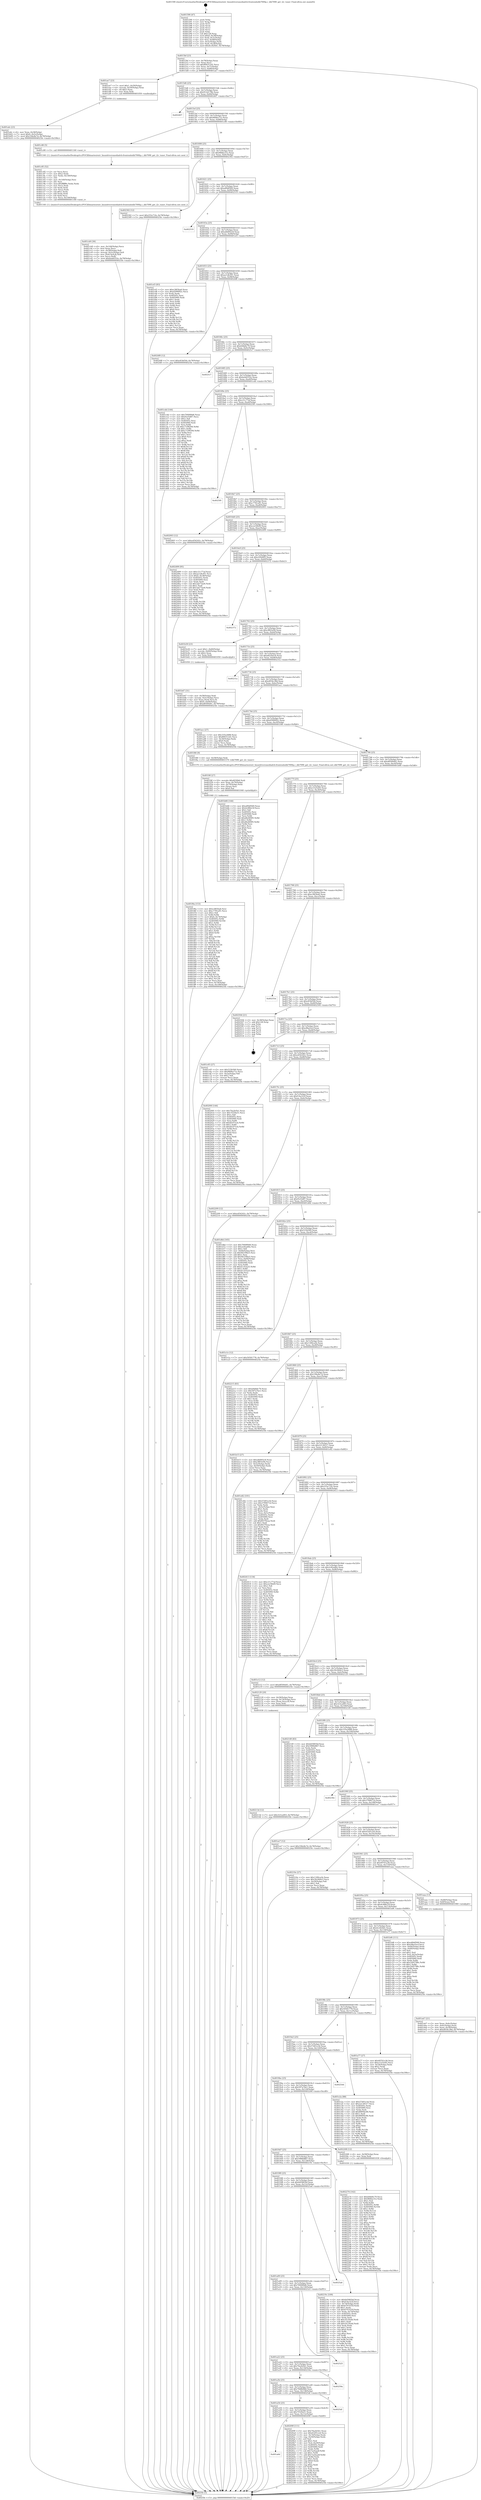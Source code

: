 digraph "0x401590" {
  label = "0x401590 (/mnt/c/Users/mathe/Desktop/tcc/POCII/binaries/extr_linuxdriversmediadvb-frontendsdib7000p.c_dib7090_get_i2c_tuner_Final-ollvm.out::main(0))"
  labelloc = "t"
  node[shape=record]

  Entry [label="",width=0.3,height=0.3,shape=circle,fillcolor=black,style=filled]
  "0x4015bf" [label="{
     0x4015bf [23]\l
     | [instrs]\l
     &nbsp;&nbsp;0x4015bf \<+3\>: mov -0x78(%rbp),%eax\l
     &nbsp;&nbsp;0x4015c2 \<+2\>: mov %eax,%ecx\l
     &nbsp;&nbsp;0x4015c4 \<+6\>: sub $0x800312d1,%ecx\l
     &nbsp;&nbsp;0x4015ca \<+3\>: mov %eax,-0x7c(%rbp)\l
     &nbsp;&nbsp;0x4015cd \<+3\>: mov %ecx,-0x80(%rbp)\l
     &nbsp;&nbsp;0x4015d0 \<+6\>: je 0000000000401ae7 \<main+0x557\>\l
  }"]
  "0x401ae7" [label="{
     0x401ae7 [23]\l
     | [instrs]\l
     &nbsp;&nbsp;0x401ae7 \<+7\>: movl $0x1,-0x50(%rbp)\l
     &nbsp;&nbsp;0x401aee \<+4\>: movslq -0x50(%rbp),%rax\l
     &nbsp;&nbsp;0x401af2 \<+4\>: shl $0x3,%rax\l
     &nbsp;&nbsp;0x401af6 \<+3\>: mov %rax,%rdi\l
     &nbsp;&nbsp;0x401af9 \<+5\>: call 0000000000401050 \<malloc@plt\>\l
     | [calls]\l
     &nbsp;&nbsp;0x401050 \{1\} (unknown)\l
  }"]
  "0x4015d6" [label="{
     0x4015d6 [25]\l
     | [instrs]\l
     &nbsp;&nbsp;0x4015d6 \<+5\>: jmp 00000000004015db \<main+0x4b\>\l
     &nbsp;&nbsp;0x4015db \<+3\>: mov -0x7c(%rbp),%eax\l
     &nbsp;&nbsp;0x4015de \<+5\>: sub $0x912d178b,%eax\l
     &nbsp;&nbsp;0x4015e3 \<+6\>: mov %eax,-0x84(%rbp)\l
     &nbsp;&nbsp;0x4015e9 \<+6\>: je 0000000000402407 \<main+0xe77\>\l
  }"]
  Exit [label="",width=0.3,height=0.3,shape=circle,fillcolor=black,style=filled,peripheries=2]
  "0x402407" [label="{
     0x402407\l
  }", style=dashed]
  "0x4015ef" [label="{
     0x4015ef [25]\l
     | [instrs]\l
     &nbsp;&nbsp;0x4015ef \<+5\>: jmp 00000000004015f4 \<main+0x64\>\l
     &nbsp;&nbsp;0x4015f4 \<+3\>: mov -0x7c(%rbp),%eax\l
     &nbsp;&nbsp;0x4015f7 \<+5\>: sub $0x969ba71e,%eax\l
     &nbsp;&nbsp;0x4015fc \<+6\>: mov %eax,-0x88(%rbp)\l
     &nbsp;&nbsp;0x401602 \<+6\>: je 0000000000401c80 \<main+0x6f0\>\l
  }"]
  "0x402274" [label="{
     0x402274 [142]\l
     | [instrs]\l
     &nbsp;&nbsp;0x402274 \<+5\>: mov $0xb9db8c79,%ecx\l
     &nbsp;&nbsp;0x402279 \<+5\>: mov $0x984be31e,%edx\l
     &nbsp;&nbsp;0x40227e \<+3\>: mov $0x1,%sil\l
     &nbsp;&nbsp;0x402281 \<+3\>: xor %r8d,%r8d\l
     &nbsp;&nbsp;0x402284 \<+8\>: mov 0x40505c,%r9d\l
     &nbsp;&nbsp;0x40228c \<+8\>: mov 0x405060,%r10d\l
     &nbsp;&nbsp;0x402294 \<+4\>: sub $0x1,%r8d\l
     &nbsp;&nbsp;0x402298 \<+3\>: mov %r9d,%r11d\l
     &nbsp;&nbsp;0x40229b \<+3\>: add %r8d,%r11d\l
     &nbsp;&nbsp;0x40229e \<+4\>: imul %r11d,%r9d\l
     &nbsp;&nbsp;0x4022a2 \<+4\>: and $0x1,%r9d\l
     &nbsp;&nbsp;0x4022a6 \<+4\>: cmp $0x0,%r9d\l
     &nbsp;&nbsp;0x4022aa \<+3\>: sete %bl\l
     &nbsp;&nbsp;0x4022ad \<+4\>: cmp $0xa,%r10d\l
     &nbsp;&nbsp;0x4022b1 \<+4\>: setl %r14b\l
     &nbsp;&nbsp;0x4022b5 \<+3\>: mov %bl,%r15b\l
     &nbsp;&nbsp;0x4022b8 \<+4\>: xor $0xff,%r15b\l
     &nbsp;&nbsp;0x4022bc \<+3\>: mov %r14b,%r12b\l
     &nbsp;&nbsp;0x4022bf \<+4\>: xor $0xff,%r12b\l
     &nbsp;&nbsp;0x4022c3 \<+4\>: xor $0x1,%sil\l
     &nbsp;&nbsp;0x4022c7 \<+3\>: mov %r15b,%r13b\l
     &nbsp;&nbsp;0x4022ca \<+4\>: and $0xff,%r13b\l
     &nbsp;&nbsp;0x4022ce \<+3\>: and %sil,%bl\l
     &nbsp;&nbsp;0x4022d1 \<+3\>: mov %r12b,%al\l
     &nbsp;&nbsp;0x4022d4 \<+2\>: and $0xff,%al\l
     &nbsp;&nbsp;0x4022d6 \<+3\>: and %sil,%r14b\l
     &nbsp;&nbsp;0x4022d9 \<+3\>: or %bl,%r13b\l
     &nbsp;&nbsp;0x4022dc \<+3\>: or %r14b,%al\l
     &nbsp;&nbsp;0x4022df \<+3\>: xor %al,%r13b\l
     &nbsp;&nbsp;0x4022e2 \<+3\>: or %r12b,%r15b\l
     &nbsp;&nbsp;0x4022e5 \<+4\>: xor $0xff,%r15b\l
     &nbsp;&nbsp;0x4022e9 \<+4\>: or $0x1,%sil\l
     &nbsp;&nbsp;0x4022ed \<+3\>: and %sil,%r15b\l
     &nbsp;&nbsp;0x4022f0 \<+3\>: or %r15b,%r13b\l
     &nbsp;&nbsp;0x4022f3 \<+4\>: test $0x1,%r13b\l
     &nbsp;&nbsp;0x4022f7 \<+3\>: cmovne %edx,%ecx\l
     &nbsp;&nbsp;0x4022fa \<+3\>: mov %ecx,-0x78(%rbp)\l
     &nbsp;&nbsp;0x4022fd \<+5\>: jmp 00000000004025fe \<main+0x106e\>\l
  }"]
  "0x401c80" [label="{
     0x401c80 [5]\l
     | [instrs]\l
     &nbsp;&nbsp;0x401c80 \<+5\>: call 0000000000401160 \<next_i\>\l
     | [calls]\l
     &nbsp;&nbsp;0x401160 \{1\} (/mnt/c/Users/mathe/Desktop/tcc/POCII/binaries/extr_linuxdriversmediadvb-frontendsdib7000p.c_dib7090_get_i2c_tuner_Final-ollvm.out::next_i)\l
  }"]
  "0x401608" [label="{
     0x401608 [25]\l
     | [instrs]\l
     &nbsp;&nbsp;0x401608 \<+5\>: jmp 000000000040160d \<main+0x7d\>\l
     &nbsp;&nbsp;0x40160d \<+3\>: mov -0x7c(%rbp),%eax\l
     &nbsp;&nbsp;0x401610 \<+5\>: sub $0x984be31e,%eax\l
     &nbsp;&nbsp;0x401615 \<+6\>: mov %eax,-0x8c(%rbp)\l
     &nbsp;&nbsp;0x40161b \<+6\>: je 0000000000402302 \<main+0xd72\>\l
  }"]
  "0x40213d" [label="{
     0x40213d [12]\l
     | [instrs]\l
     &nbsp;&nbsp;0x40213d \<+7\>: movl $0x323ca003,-0x78(%rbp)\l
     &nbsp;&nbsp;0x402144 \<+5\>: jmp 00000000004025fe \<main+0x106e\>\l
  }"]
  "0x402302" [label="{
     0x402302 [12]\l
     | [instrs]\l
     &nbsp;&nbsp;0x402302 \<+7\>: movl $0x255e71fe,-0x78(%rbp)\l
     &nbsp;&nbsp;0x402309 \<+5\>: jmp 00000000004025fe \<main+0x106e\>\l
  }"]
  "0x401621" [label="{
     0x401621 [25]\l
     | [instrs]\l
     &nbsp;&nbsp;0x401621 \<+5\>: jmp 0000000000401626 \<main+0x96\>\l
     &nbsp;&nbsp;0x401626 \<+3\>: mov -0x7c(%rbp),%eax\l
     &nbsp;&nbsp;0x401629 \<+5\>: sub $0xa89df569,%eax\l
     &nbsp;&nbsp;0x40162e \<+6\>: mov %eax,-0x90(%rbp)\l
     &nbsp;&nbsp;0x401634 \<+6\>: je 0000000000402519 \<main+0xf89\>\l
  }"]
  "0x401a6d" [label="{
     0x401a6d\l
  }", style=dashed]
  "0x402519" [label="{
     0x402519\l
  }", style=dashed]
  "0x40163a" [label="{
     0x40163a [25]\l
     | [instrs]\l
     &nbsp;&nbsp;0x40163a \<+5\>: jmp 000000000040163f \<main+0xaf\>\l
     &nbsp;&nbsp;0x40163f \<+3\>: mov -0x7c(%rbp),%eax\l
     &nbsp;&nbsp;0x401642 \<+5\>: sub $0xa8d002c8,%eax\l
     &nbsp;&nbsp;0x401647 \<+6\>: mov %eax,-0x94(%rbp)\l
     &nbsp;&nbsp;0x40164d \<+6\>: je 0000000000401ef3 \<main+0x963\>\l
  }"]
  "0x40209f" [label="{
     0x40209f [111]\l
     | [instrs]\l
     &nbsp;&nbsp;0x40209f \<+5\>: mov $0x70a2b5b1,%eax\l
     &nbsp;&nbsp;0x4020a4 \<+5\>: mov $0x43201ce4,%ecx\l
     &nbsp;&nbsp;0x4020a9 \<+3\>: mov -0x74(%rbp),%edx\l
     &nbsp;&nbsp;0x4020ac \<+3\>: cmp -0x50(%rbp),%edx\l
     &nbsp;&nbsp;0x4020af \<+4\>: setl %sil\l
     &nbsp;&nbsp;0x4020b3 \<+4\>: and $0x1,%sil\l
     &nbsp;&nbsp;0x4020b7 \<+4\>: mov %sil,-0x29(%rbp)\l
     &nbsp;&nbsp;0x4020bb \<+7\>: mov 0x40505c,%edx\l
     &nbsp;&nbsp;0x4020c2 \<+7\>: mov 0x405060,%edi\l
     &nbsp;&nbsp;0x4020c9 \<+3\>: mov %edx,%r8d\l
     &nbsp;&nbsp;0x4020cc \<+7\>: sub $0x7ac6aadf,%r8d\l
     &nbsp;&nbsp;0x4020d3 \<+4\>: sub $0x1,%r8d\l
     &nbsp;&nbsp;0x4020d7 \<+7\>: add $0x7ac6aadf,%r8d\l
     &nbsp;&nbsp;0x4020de \<+4\>: imul %r8d,%edx\l
     &nbsp;&nbsp;0x4020e2 \<+3\>: and $0x1,%edx\l
     &nbsp;&nbsp;0x4020e5 \<+3\>: cmp $0x0,%edx\l
     &nbsp;&nbsp;0x4020e8 \<+4\>: sete %sil\l
     &nbsp;&nbsp;0x4020ec \<+3\>: cmp $0xa,%edi\l
     &nbsp;&nbsp;0x4020ef \<+4\>: setl %r9b\l
     &nbsp;&nbsp;0x4020f3 \<+3\>: mov %sil,%r10b\l
     &nbsp;&nbsp;0x4020f6 \<+3\>: and %r9b,%r10b\l
     &nbsp;&nbsp;0x4020f9 \<+3\>: xor %r9b,%sil\l
     &nbsp;&nbsp;0x4020fc \<+3\>: or %sil,%r10b\l
     &nbsp;&nbsp;0x4020ff \<+4\>: test $0x1,%r10b\l
     &nbsp;&nbsp;0x402103 \<+3\>: cmovne %ecx,%eax\l
     &nbsp;&nbsp;0x402106 \<+3\>: mov %eax,-0x78(%rbp)\l
     &nbsp;&nbsp;0x402109 \<+5\>: jmp 00000000004025fe \<main+0x106e\>\l
  }"]
  "0x401ef3" [label="{
     0x401ef3 [83]\l
     | [instrs]\l
     &nbsp;&nbsp;0x401ef3 \<+5\>: mov $0xe38f3ba6,%eax\l
     &nbsp;&nbsp;0x401ef8 \<+5\>: mov $0xd599092c,%ecx\l
     &nbsp;&nbsp;0x401efd \<+2\>: xor %edx,%edx\l
     &nbsp;&nbsp;0x401eff \<+7\>: mov 0x40505c,%esi\l
     &nbsp;&nbsp;0x401f06 \<+7\>: mov 0x405060,%edi\l
     &nbsp;&nbsp;0x401f0d \<+3\>: sub $0x1,%edx\l
     &nbsp;&nbsp;0x401f10 \<+3\>: mov %esi,%r8d\l
     &nbsp;&nbsp;0x401f13 \<+3\>: add %edx,%r8d\l
     &nbsp;&nbsp;0x401f16 \<+4\>: imul %r8d,%esi\l
     &nbsp;&nbsp;0x401f1a \<+3\>: and $0x1,%esi\l
     &nbsp;&nbsp;0x401f1d \<+3\>: cmp $0x0,%esi\l
     &nbsp;&nbsp;0x401f20 \<+4\>: sete %r9b\l
     &nbsp;&nbsp;0x401f24 \<+3\>: cmp $0xa,%edi\l
     &nbsp;&nbsp;0x401f27 \<+4\>: setl %r10b\l
     &nbsp;&nbsp;0x401f2b \<+3\>: mov %r9b,%r11b\l
     &nbsp;&nbsp;0x401f2e \<+3\>: and %r10b,%r11b\l
     &nbsp;&nbsp;0x401f31 \<+3\>: xor %r10b,%r9b\l
     &nbsp;&nbsp;0x401f34 \<+3\>: or %r9b,%r11b\l
     &nbsp;&nbsp;0x401f37 \<+4\>: test $0x1,%r11b\l
     &nbsp;&nbsp;0x401f3b \<+3\>: cmovne %ecx,%eax\l
     &nbsp;&nbsp;0x401f3e \<+3\>: mov %eax,-0x78(%rbp)\l
     &nbsp;&nbsp;0x401f41 \<+5\>: jmp 00000000004025fe \<main+0x106e\>\l
  }"]
  "0x401653" [label="{
     0x401653 [25]\l
     | [instrs]\l
     &nbsp;&nbsp;0x401653 \<+5\>: jmp 0000000000401658 \<main+0xc8\>\l
     &nbsp;&nbsp;0x401658 \<+3\>: mov -0x7c(%rbp),%eax\l
     &nbsp;&nbsp;0x40165b \<+5\>: sub $0xae1db301,%eax\l
     &nbsp;&nbsp;0x401660 \<+6\>: mov %eax,-0x98(%rbp)\l
     &nbsp;&nbsp;0x401666 \<+6\>: je 00000000004024f8 \<main+0xf68\>\l
  }"]
  "0x401a54" [label="{
     0x401a54 [25]\l
     | [instrs]\l
     &nbsp;&nbsp;0x401a54 \<+5\>: jmp 0000000000401a59 \<main+0x4c9\>\l
     &nbsp;&nbsp;0x401a59 \<+3\>: mov -0x7c(%rbp),%eax\l
     &nbsp;&nbsp;0x401a5c \<+5\>: sub $0x7f329a51,%eax\l
     &nbsp;&nbsp;0x401a61 \<+6\>: mov %eax,-0x13c(%rbp)\l
     &nbsp;&nbsp;0x401a67 \<+6\>: je 000000000040209f \<main+0xb0f\>\l
  }"]
  "0x4024f8" [label="{
     0x4024f8 [12]\l
     | [instrs]\l
     &nbsp;&nbsp;0x4024f8 \<+7\>: movl $0xe83bf5fd,-0x78(%rbp)\l
     &nbsp;&nbsp;0x4024ff \<+5\>: jmp 00000000004025fe \<main+0x106e\>\l
  }"]
  "0x40166c" [label="{
     0x40166c [25]\l
     | [instrs]\l
     &nbsp;&nbsp;0x40166c \<+5\>: jmp 0000000000401671 \<main+0xe1\>\l
     &nbsp;&nbsp;0x401671 \<+3\>: mov -0x7c(%rbp),%eax\l
     &nbsp;&nbsp;0x401674 \<+5\>: sub $0xb9db8c79,%eax\l
     &nbsp;&nbsp;0x401679 \<+6\>: mov %eax,-0x9c(%rbp)\l
     &nbsp;&nbsp;0x40167f \<+6\>: je 00000000004025c7 \<main+0x1037\>\l
  }"]
  "0x4025df" [label="{
     0x4025df\l
  }", style=dashed]
  "0x4025c7" [label="{
     0x4025c7\l
  }", style=dashed]
  "0x401685" [label="{
     0x401685 [25]\l
     | [instrs]\l
     &nbsp;&nbsp;0x401685 \<+5\>: jmp 000000000040168a \<main+0xfa\>\l
     &nbsp;&nbsp;0x40168a \<+3\>: mov -0x7c(%rbp),%eax\l
     &nbsp;&nbsp;0x40168d \<+5\>: sub $0xbeb6552e,%eax\l
     &nbsp;&nbsp;0x401692 \<+6\>: mov %eax,-0xa0(%rbp)\l
     &nbsp;&nbsp;0x401698 \<+6\>: je 0000000000401cdd \<main+0x74d\>\l
  }"]
  "0x401a3b" [label="{
     0x401a3b [25]\l
     | [instrs]\l
     &nbsp;&nbsp;0x401a3b \<+5\>: jmp 0000000000401a40 \<main+0x4b0\>\l
     &nbsp;&nbsp;0x401a40 \<+3\>: mov -0x7c(%rbp),%eax\l
     &nbsp;&nbsp;0x401a43 \<+5\>: sub $0x79d8b9b6,%eax\l
     &nbsp;&nbsp;0x401a48 \<+6\>: mov %eax,-0x138(%rbp)\l
     &nbsp;&nbsp;0x401a4e \<+6\>: je 00000000004025df \<main+0x104f\>\l
  }"]
  "0x401cdd" [label="{
     0x401cdd [144]\l
     | [instrs]\l
     &nbsp;&nbsp;0x401cdd \<+5\>: mov $0x700089d6,%eax\l
     &nbsp;&nbsp;0x401ce2 \<+5\>: mov $0xf5cf3d87,%ecx\l
     &nbsp;&nbsp;0x401ce7 \<+2\>: mov $0x1,%dl\l
     &nbsp;&nbsp;0x401ce9 \<+7\>: mov 0x40505c,%esi\l
     &nbsp;&nbsp;0x401cf0 \<+7\>: mov 0x405060,%edi\l
     &nbsp;&nbsp;0x401cf7 \<+3\>: mov %esi,%r8d\l
     &nbsp;&nbsp;0x401cfa \<+7\>: sub $0xc7198294,%r8d\l
     &nbsp;&nbsp;0x401d01 \<+4\>: sub $0x1,%r8d\l
     &nbsp;&nbsp;0x401d05 \<+7\>: add $0xc7198294,%r8d\l
     &nbsp;&nbsp;0x401d0c \<+4\>: imul %r8d,%esi\l
     &nbsp;&nbsp;0x401d10 \<+3\>: and $0x1,%esi\l
     &nbsp;&nbsp;0x401d13 \<+3\>: cmp $0x0,%esi\l
     &nbsp;&nbsp;0x401d16 \<+4\>: sete %r9b\l
     &nbsp;&nbsp;0x401d1a \<+3\>: cmp $0xa,%edi\l
     &nbsp;&nbsp;0x401d1d \<+4\>: setl %r10b\l
     &nbsp;&nbsp;0x401d21 \<+3\>: mov %r9b,%r11b\l
     &nbsp;&nbsp;0x401d24 \<+4\>: xor $0xff,%r11b\l
     &nbsp;&nbsp;0x401d28 \<+3\>: mov %r10b,%bl\l
     &nbsp;&nbsp;0x401d2b \<+3\>: xor $0xff,%bl\l
     &nbsp;&nbsp;0x401d2e \<+3\>: xor $0x1,%dl\l
     &nbsp;&nbsp;0x401d31 \<+3\>: mov %r11b,%r14b\l
     &nbsp;&nbsp;0x401d34 \<+4\>: and $0xff,%r14b\l
     &nbsp;&nbsp;0x401d38 \<+3\>: and %dl,%r9b\l
     &nbsp;&nbsp;0x401d3b \<+3\>: mov %bl,%r15b\l
     &nbsp;&nbsp;0x401d3e \<+4\>: and $0xff,%r15b\l
     &nbsp;&nbsp;0x401d42 \<+3\>: and %dl,%r10b\l
     &nbsp;&nbsp;0x401d45 \<+3\>: or %r9b,%r14b\l
     &nbsp;&nbsp;0x401d48 \<+3\>: or %r10b,%r15b\l
     &nbsp;&nbsp;0x401d4b \<+3\>: xor %r15b,%r14b\l
     &nbsp;&nbsp;0x401d4e \<+3\>: or %bl,%r11b\l
     &nbsp;&nbsp;0x401d51 \<+4\>: xor $0xff,%r11b\l
     &nbsp;&nbsp;0x401d55 \<+3\>: or $0x1,%dl\l
     &nbsp;&nbsp;0x401d58 \<+3\>: and %dl,%r11b\l
     &nbsp;&nbsp;0x401d5b \<+3\>: or %r11b,%r14b\l
     &nbsp;&nbsp;0x401d5e \<+4\>: test $0x1,%r14b\l
     &nbsp;&nbsp;0x401d62 \<+3\>: cmovne %ecx,%eax\l
     &nbsp;&nbsp;0x401d65 \<+3\>: mov %eax,-0x78(%rbp)\l
     &nbsp;&nbsp;0x401d68 \<+5\>: jmp 00000000004025fe \<main+0x106e\>\l
  }"]
  "0x40169e" [label="{
     0x40169e [25]\l
     | [instrs]\l
     &nbsp;&nbsp;0x40169e \<+5\>: jmp 00000000004016a3 \<main+0x113\>\l
     &nbsp;&nbsp;0x4016a3 \<+3\>: mov -0x7c(%rbp),%eax\l
     &nbsp;&nbsp;0x4016a6 \<+5\>: sub $0xc21c77af,%eax\l
     &nbsp;&nbsp;0x4016ab \<+6\>: mov %eax,-0xa4(%rbp)\l
     &nbsp;&nbsp;0x4016b1 \<+6\>: je 00000000004025f0 \<main+0x1060\>\l
  }"]
  "0x40259a" [label="{
     0x40259a\l
  }", style=dashed]
  "0x4025f0" [label="{
     0x4025f0\l
  }", style=dashed]
  "0x4016b7" [label="{
     0x4016b7 [25]\l
     | [instrs]\l
     &nbsp;&nbsp;0x4016b7 \<+5\>: jmp 00000000004016bc \<main+0x12c\>\l
     &nbsp;&nbsp;0x4016bc \<+3\>: mov -0x7c(%rbp),%eax\l
     &nbsp;&nbsp;0x4016bf \<+5\>: sub $0xc7781a91,%eax\l
     &nbsp;&nbsp;0x4016c4 \<+6\>: mov %eax,-0xa8(%rbp)\l
     &nbsp;&nbsp;0x4016ca \<+6\>: je 0000000000402003 \<main+0xa73\>\l
  }"]
  "0x401a22" [label="{
     0x401a22 [25]\l
     | [instrs]\l
     &nbsp;&nbsp;0x401a22 \<+5\>: jmp 0000000000401a27 \<main+0x497\>\l
     &nbsp;&nbsp;0x401a27 \<+3\>: mov -0x7c(%rbp),%eax\l
     &nbsp;&nbsp;0x401a2a \<+5\>: sub $0x70a2b5b1,%eax\l
     &nbsp;&nbsp;0x401a2f \<+6\>: mov %eax,-0x134(%rbp)\l
     &nbsp;&nbsp;0x401a35 \<+6\>: je 000000000040259a \<main+0x100a\>\l
  }"]
  "0x402003" [label="{
     0x402003 [12]\l
     | [instrs]\l
     &nbsp;&nbsp;0x402003 \<+7\>: movl $0xed54242c,-0x78(%rbp)\l
     &nbsp;&nbsp;0x40200a \<+5\>: jmp 00000000004025fe \<main+0x106e\>\l
  }"]
  "0x4016d0" [label="{
     0x4016d0 [25]\l
     | [instrs]\l
     &nbsp;&nbsp;0x4016d0 \<+5\>: jmp 00000000004016d5 \<main+0x145\>\l
     &nbsp;&nbsp;0x4016d5 \<+3\>: mov -0x7c(%rbp),%eax\l
     &nbsp;&nbsp;0x4016d8 \<+5\>: sub $0xcee5fb49,%eax\l
     &nbsp;&nbsp;0x4016dd \<+6\>: mov %eax,-0xac(%rbp)\l
     &nbsp;&nbsp;0x4016e3 \<+6\>: je 0000000000402499 \<main+0xf09\>\l
  }"]
  "0x402525" [label="{
     0x402525\l
  }", style=dashed]
  "0x402499" [label="{
     0x402499 [95]\l
     | [instrs]\l
     &nbsp;&nbsp;0x402499 \<+5\>: mov $0xc21c77af,%eax\l
     &nbsp;&nbsp;0x40249e \<+5\>: mov $0xae1db301,%ecx\l
     &nbsp;&nbsp;0x4024a3 \<+7\>: movl $0x0,-0x38(%rbp)\l
     &nbsp;&nbsp;0x4024aa \<+7\>: mov 0x40505c,%edx\l
     &nbsp;&nbsp;0x4024b1 \<+7\>: mov 0x405060,%esi\l
     &nbsp;&nbsp;0x4024b8 \<+2\>: mov %edx,%edi\l
     &nbsp;&nbsp;0x4024ba \<+6\>: sub $0x3ab73ae6,%edi\l
     &nbsp;&nbsp;0x4024c0 \<+3\>: sub $0x1,%edi\l
     &nbsp;&nbsp;0x4024c3 \<+6\>: add $0x3ab73ae6,%edi\l
     &nbsp;&nbsp;0x4024c9 \<+3\>: imul %edi,%edx\l
     &nbsp;&nbsp;0x4024cc \<+3\>: and $0x1,%edx\l
     &nbsp;&nbsp;0x4024cf \<+3\>: cmp $0x0,%edx\l
     &nbsp;&nbsp;0x4024d2 \<+4\>: sete %r8b\l
     &nbsp;&nbsp;0x4024d6 \<+3\>: cmp $0xa,%esi\l
     &nbsp;&nbsp;0x4024d9 \<+4\>: setl %r9b\l
     &nbsp;&nbsp;0x4024dd \<+3\>: mov %r8b,%r10b\l
     &nbsp;&nbsp;0x4024e0 \<+3\>: and %r9b,%r10b\l
     &nbsp;&nbsp;0x4024e3 \<+3\>: xor %r9b,%r8b\l
     &nbsp;&nbsp;0x4024e6 \<+3\>: or %r8b,%r10b\l
     &nbsp;&nbsp;0x4024e9 \<+4\>: test $0x1,%r10b\l
     &nbsp;&nbsp;0x4024ed \<+3\>: cmovne %ecx,%eax\l
     &nbsp;&nbsp;0x4024f0 \<+3\>: mov %eax,-0x78(%rbp)\l
     &nbsp;&nbsp;0x4024f3 \<+5\>: jmp 00000000004025fe \<main+0x106e\>\l
  }"]
  "0x4016e9" [label="{
     0x4016e9 [25]\l
     | [instrs]\l
     &nbsp;&nbsp;0x4016e9 \<+5\>: jmp 00000000004016ee \<main+0x15e\>\l
     &nbsp;&nbsp;0x4016ee \<+3\>: mov -0x7c(%rbp),%eax\l
     &nbsp;&nbsp;0x4016f1 \<+5\>: sub $0xcf20d9f5,%eax\l
     &nbsp;&nbsp;0x4016f6 \<+6\>: mov %eax,-0xb0(%rbp)\l
     &nbsp;&nbsp;0x4016fc \<+6\>: je 0000000000402372 \<main+0xde2\>\l
  }"]
  "0x401a09" [label="{
     0x401a09 [25]\l
     | [instrs]\l
     &nbsp;&nbsp;0x401a09 \<+5\>: jmp 0000000000401a0e \<main+0x47e\>\l
     &nbsp;&nbsp;0x401a0e \<+3\>: mov -0x7c(%rbp),%eax\l
     &nbsp;&nbsp;0x401a11 \<+5\>: sub $0x700089d6,%eax\l
     &nbsp;&nbsp;0x401a16 \<+6\>: mov %eax,-0x130(%rbp)\l
     &nbsp;&nbsp;0x401a1c \<+6\>: je 0000000000402525 \<main+0xf95\>\l
  }"]
  "0x402372" [label="{
     0x402372\l
  }", style=dashed]
  "0x401702" [label="{
     0x401702 [25]\l
     | [instrs]\l
     &nbsp;&nbsp;0x401702 \<+5\>: jmp 0000000000401707 \<main+0x177\>\l
     &nbsp;&nbsp;0x401707 \<+3\>: mov -0x7c(%rbp),%eax\l
     &nbsp;&nbsp;0x40170a \<+5\>: sub $0xcf803e94,%eax\l
     &nbsp;&nbsp;0x40170f \<+6\>: mov %eax,-0xb4(%rbp)\l
     &nbsp;&nbsp;0x401715 \<+6\>: je 0000000000401b30 \<main+0x5a0\>\l
  }"]
  "0x4025a6" [label="{
     0x4025a6\l
  }", style=dashed]
  "0x401b30" [label="{
     0x401b30 [23]\l
     | [instrs]\l
     &nbsp;&nbsp;0x401b30 \<+7\>: movl $0x1,-0x60(%rbp)\l
     &nbsp;&nbsp;0x401b37 \<+4\>: movslq -0x60(%rbp),%rax\l
     &nbsp;&nbsp;0x401b3b \<+4\>: shl $0x2,%rax\l
     &nbsp;&nbsp;0x401b3f \<+3\>: mov %rax,%rdi\l
     &nbsp;&nbsp;0x401b42 \<+5\>: call 0000000000401050 \<malloc@plt\>\l
     | [calls]\l
     &nbsp;&nbsp;0x401050 \{1\} (unknown)\l
  }"]
  "0x40171b" [label="{
     0x40171b [25]\l
     | [instrs]\l
     &nbsp;&nbsp;0x40171b \<+5\>: jmp 0000000000401720 \<main+0x190\>\l
     &nbsp;&nbsp;0x401720 \<+3\>: mov -0x7c(%rbp),%eax\l
     &nbsp;&nbsp;0x401723 \<+5\>: sub $0xd025bec6,%eax\l
     &nbsp;&nbsp;0x401728 \<+6\>: mov %eax,-0xb8(%rbp)\l
     &nbsp;&nbsp;0x40172e \<+6\>: je 000000000040231a \<main+0xd8a\>\l
  }"]
  "0x4019f0" [label="{
     0x4019f0 [25]\l
     | [instrs]\l
     &nbsp;&nbsp;0x4019f0 \<+5\>: jmp 00000000004019f5 \<main+0x465\>\l
     &nbsp;&nbsp;0x4019f5 \<+3\>: mov -0x7c(%rbp),%eax\l
     &nbsp;&nbsp;0x4019f8 \<+5\>: sub $0x6d5865bf,%eax\l
     &nbsp;&nbsp;0x4019fd \<+6\>: mov %eax,-0x12c(%rbp)\l
     &nbsp;&nbsp;0x401a03 \<+6\>: je 00000000004025a6 \<main+0x1016\>\l
  }"]
  "0x40231a" [label="{
     0x40231a\l
  }", style=dashed]
  "0x401734" [label="{
     0x401734 [25]\l
     | [instrs]\l
     &nbsp;&nbsp;0x401734 \<+5\>: jmp 0000000000401739 \<main+0x1a9\>\l
     &nbsp;&nbsp;0x401739 \<+3\>: mov -0x7c(%rbp),%eax\l
     &nbsp;&nbsp;0x40173c \<+5\>: sub $0xd054c38d,%eax\l
     &nbsp;&nbsp;0x401741 \<+6\>: mov %eax,-0xbc(%rbp)\l
     &nbsp;&nbsp;0x401747 \<+6\>: je 0000000000401acc \<main+0x53c\>\l
  }"]
  "0x40219c" [label="{
     0x40219c [109]\l
     | [instrs]\l
     &nbsp;&nbsp;0x40219c \<+5\>: mov $0x6d5865bf,%eax\l
     &nbsp;&nbsp;0x4021a1 \<+5\>: mov $0xf14a322f,%ecx\l
     &nbsp;&nbsp;0x4021a6 \<+3\>: mov -0x74(%rbp),%edx\l
     &nbsp;&nbsp;0x4021a9 \<+6\>: add $0x6701435f,%edx\l
     &nbsp;&nbsp;0x4021af \<+3\>: add $0x1,%edx\l
     &nbsp;&nbsp;0x4021b2 \<+6\>: sub $0x6701435f,%edx\l
     &nbsp;&nbsp;0x4021b8 \<+3\>: mov %edx,-0x74(%rbp)\l
     &nbsp;&nbsp;0x4021bb \<+7\>: mov 0x40505c,%edx\l
     &nbsp;&nbsp;0x4021c2 \<+7\>: mov 0x405060,%esi\l
     &nbsp;&nbsp;0x4021c9 \<+2\>: mov %edx,%edi\l
     &nbsp;&nbsp;0x4021cb \<+6\>: sub $0xc012fedd,%edi\l
     &nbsp;&nbsp;0x4021d1 \<+3\>: sub $0x1,%edi\l
     &nbsp;&nbsp;0x4021d4 \<+6\>: add $0xc012fedd,%edi\l
     &nbsp;&nbsp;0x4021da \<+3\>: imul %edi,%edx\l
     &nbsp;&nbsp;0x4021dd \<+3\>: and $0x1,%edx\l
     &nbsp;&nbsp;0x4021e0 \<+3\>: cmp $0x0,%edx\l
     &nbsp;&nbsp;0x4021e3 \<+4\>: sete %r8b\l
     &nbsp;&nbsp;0x4021e7 \<+3\>: cmp $0xa,%esi\l
     &nbsp;&nbsp;0x4021ea \<+4\>: setl %r9b\l
     &nbsp;&nbsp;0x4021ee \<+3\>: mov %r8b,%r10b\l
     &nbsp;&nbsp;0x4021f1 \<+3\>: and %r9b,%r10b\l
     &nbsp;&nbsp;0x4021f4 \<+3\>: xor %r9b,%r8b\l
     &nbsp;&nbsp;0x4021f7 \<+3\>: or %r8b,%r10b\l
     &nbsp;&nbsp;0x4021fa \<+4\>: test $0x1,%r10b\l
     &nbsp;&nbsp;0x4021fe \<+3\>: cmovne %ecx,%eax\l
     &nbsp;&nbsp;0x402201 \<+3\>: mov %eax,-0x78(%rbp)\l
     &nbsp;&nbsp;0x402204 \<+5\>: jmp 00000000004025fe \<main+0x106e\>\l
  }"]
  "0x401acc" [label="{
     0x401acc [27]\l
     | [instrs]\l
     &nbsp;&nbsp;0x401acc \<+5\>: mov $0x335e2688,%eax\l
     &nbsp;&nbsp;0x401ad1 \<+5\>: mov $0x800312d1,%ecx\l
     &nbsp;&nbsp;0x401ad6 \<+3\>: mov -0x30(%rbp),%edx\l
     &nbsp;&nbsp;0x401ad9 \<+3\>: cmp $0x0,%edx\l
     &nbsp;&nbsp;0x401adc \<+3\>: cmove %ecx,%eax\l
     &nbsp;&nbsp;0x401adf \<+3\>: mov %eax,-0x78(%rbp)\l
     &nbsp;&nbsp;0x401ae2 \<+5\>: jmp 00000000004025fe \<main+0x106e\>\l
  }"]
  "0x40174d" [label="{
     0x40174d [25]\l
     | [instrs]\l
     &nbsp;&nbsp;0x40174d \<+5\>: jmp 0000000000401752 \<main+0x1c2\>\l
     &nbsp;&nbsp;0x401752 \<+3\>: mov -0x7c(%rbp),%eax\l
     &nbsp;&nbsp;0x401755 \<+5\>: sub $0xd599092c,%eax\l
     &nbsp;&nbsp;0x40175a \<+6\>: mov %eax,-0xc0(%rbp)\l
     &nbsp;&nbsp;0x401760 \<+6\>: je 0000000000401f46 \<main+0x9b6\>\l
  }"]
  "0x4019d7" [label="{
     0x4019d7 [25]\l
     | [instrs]\l
     &nbsp;&nbsp;0x4019d7 \<+5\>: jmp 00000000004019dc \<main+0x44c\>\l
     &nbsp;&nbsp;0x4019dc \<+3\>: mov -0x7c(%rbp),%eax\l
     &nbsp;&nbsp;0x4019df \<+5\>: sub $0x5988d867,%eax\l
     &nbsp;&nbsp;0x4019e4 \<+6\>: mov %eax,-0x128(%rbp)\l
     &nbsp;&nbsp;0x4019ea \<+6\>: je 000000000040219c \<main+0xc0c\>\l
  }"]
  "0x401f46" [label="{
     0x401f46 [9]\l
     | [instrs]\l
     &nbsp;&nbsp;0x401f46 \<+4\>: mov -0x58(%rbp),%rdi\l
     &nbsp;&nbsp;0x401f4a \<+5\>: call 0000000000401570 \<dib7090_get_i2c_tuner\>\l
     | [calls]\l
     &nbsp;&nbsp;0x401570 \{1\} (/mnt/c/Users/mathe/Desktop/tcc/POCII/binaries/extr_linuxdriversmediadvb-frontendsdib7000p.c_dib7090_get_i2c_tuner_Final-ollvm.out::dib7090_get_i2c_tuner)\l
  }"]
  "0x401766" [label="{
     0x401766 [25]\l
     | [instrs]\l
     &nbsp;&nbsp;0x401766 \<+5\>: jmp 000000000040176b \<main+0x1db\>\l
     &nbsp;&nbsp;0x40176b \<+3\>: mov -0x7c(%rbp),%eax\l
     &nbsp;&nbsp;0x40176e \<+5\>: sub $0xd8500d41,%eax\l
     &nbsp;&nbsp;0x401773 \<+6\>: mov %eax,-0xc4(%rbp)\l
     &nbsp;&nbsp;0x401779 \<+6\>: je 0000000000401b66 \<main+0x5d6\>\l
  }"]
  "0x402268" [label="{
     0x402268 [12]\l
     | [instrs]\l
     &nbsp;&nbsp;0x402268 \<+4\>: mov -0x58(%rbp),%rax\l
     &nbsp;&nbsp;0x40226c \<+3\>: mov %rax,%rdi\l
     &nbsp;&nbsp;0x40226f \<+5\>: call 0000000000401030 \<free@plt\>\l
     | [calls]\l
     &nbsp;&nbsp;0x401030 \{1\} (unknown)\l
  }"]
  "0x401b66" [label="{
     0x401b66 [144]\l
     | [instrs]\l
     &nbsp;&nbsp;0x401b66 \<+5\>: mov $0xa89df569,%eax\l
     &nbsp;&nbsp;0x401b6b \<+5\>: mov $0x4c88b23f,%ecx\l
     &nbsp;&nbsp;0x401b70 \<+2\>: mov $0x1,%dl\l
     &nbsp;&nbsp;0x401b72 \<+7\>: mov 0x40505c,%esi\l
     &nbsp;&nbsp;0x401b79 \<+7\>: mov 0x405060,%edi\l
     &nbsp;&nbsp;0x401b80 \<+3\>: mov %esi,%r8d\l
     &nbsp;&nbsp;0x401b83 \<+7\>: add $0xd6e669f5,%r8d\l
     &nbsp;&nbsp;0x401b8a \<+4\>: sub $0x1,%r8d\l
     &nbsp;&nbsp;0x401b8e \<+7\>: sub $0xd6e669f5,%r8d\l
     &nbsp;&nbsp;0x401b95 \<+4\>: imul %r8d,%esi\l
     &nbsp;&nbsp;0x401b99 \<+3\>: and $0x1,%esi\l
     &nbsp;&nbsp;0x401b9c \<+3\>: cmp $0x0,%esi\l
     &nbsp;&nbsp;0x401b9f \<+4\>: sete %r9b\l
     &nbsp;&nbsp;0x401ba3 \<+3\>: cmp $0xa,%edi\l
     &nbsp;&nbsp;0x401ba6 \<+4\>: setl %r10b\l
     &nbsp;&nbsp;0x401baa \<+3\>: mov %r9b,%r11b\l
     &nbsp;&nbsp;0x401bad \<+4\>: xor $0xff,%r11b\l
     &nbsp;&nbsp;0x401bb1 \<+3\>: mov %r10b,%bl\l
     &nbsp;&nbsp;0x401bb4 \<+3\>: xor $0xff,%bl\l
     &nbsp;&nbsp;0x401bb7 \<+3\>: xor $0x0,%dl\l
     &nbsp;&nbsp;0x401bba \<+3\>: mov %r11b,%r14b\l
     &nbsp;&nbsp;0x401bbd \<+4\>: and $0x0,%r14b\l
     &nbsp;&nbsp;0x401bc1 \<+3\>: and %dl,%r9b\l
     &nbsp;&nbsp;0x401bc4 \<+3\>: mov %bl,%r15b\l
     &nbsp;&nbsp;0x401bc7 \<+4\>: and $0x0,%r15b\l
     &nbsp;&nbsp;0x401bcb \<+3\>: and %dl,%r10b\l
     &nbsp;&nbsp;0x401bce \<+3\>: or %r9b,%r14b\l
     &nbsp;&nbsp;0x401bd1 \<+3\>: or %r10b,%r15b\l
     &nbsp;&nbsp;0x401bd4 \<+3\>: xor %r15b,%r14b\l
     &nbsp;&nbsp;0x401bd7 \<+3\>: or %bl,%r11b\l
     &nbsp;&nbsp;0x401bda \<+4\>: xor $0xff,%r11b\l
     &nbsp;&nbsp;0x401bde \<+3\>: or $0x0,%dl\l
     &nbsp;&nbsp;0x401be1 \<+3\>: and %dl,%r11b\l
     &nbsp;&nbsp;0x401be4 \<+3\>: or %r11b,%r14b\l
     &nbsp;&nbsp;0x401be7 \<+4\>: test $0x1,%r14b\l
     &nbsp;&nbsp;0x401beb \<+3\>: cmovne %ecx,%eax\l
     &nbsp;&nbsp;0x401bee \<+3\>: mov %eax,-0x78(%rbp)\l
     &nbsp;&nbsp;0x401bf1 \<+5\>: jmp 00000000004025fe \<main+0x106e\>\l
  }"]
  "0x40177f" [label="{
     0x40177f [25]\l
     | [instrs]\l
     &nbsp;&nbsp;0x40177f \<+5\>: jmp 0000000000401784 \<main+0x1f4\>\l
     &nbsp;&nbsp;0x401784 \<+3\>: mov -0x7c(%rbp),%eax\l
     &nbsp;&nbsp;0x401787 \<+5\>: sub $0xe1525e65,%eax\l
     &nbsp;&nbsp;0x40178c \<+6\>: mov %eax,-0xc8(%rbp)\l
     &nbsp;&nbsp;0x401792 \<+6\>: je 0000000000401a92 \<main+0x502\>\l
  }"]
  "0x4019be" [label="{
     0x4019be [25]\l
     | [instrs]\l
     &nbsp;&nbsp;0x4019be \<+5\>: jmp 00000000004019c3 \<main+0x433\>\l
     &nbsp;&nbsp;0x4019c3 \<+3\>: mov -0x7c(%rbp),%eax\l
     &nbsp;&nbsp;0x4019c6 \<+5\>: sub $0x597a7be1,%eax\l
     &nbsp;&nbsp;0x4019cb \<+6\>: mov %eax,-0x124(%rbp)\l
     &nbsp;&nbsp;0x4019d1 \<+6\>: je 0000000000402268 \<main+0xcd8\>\l
  }"]
  "0x401a92" [label="{
     0x401a92\l
  }", style=dashed]
  "0x401798" [label="{
     0x401798 [25]\l
     | [instrs]\l
     &nbsp;&nbsp;0x401798 \<+5\>: jmp 000000000040179d \<main+0x20d\>\l
     &nbsp;&nbsp;0x40179d \<+3\>: mov -0x7c(%rbp),%eax\l
     &nbsp;&nbsp;0x4017a0 \<+5\>: sub $0xe38f3ba6,%eax\l
     &nbsp;&nbsp;0x4017a5 \<+6\>: mov %eax,-0xcc(%rbp)\l
     &nbsp;&nbsp;0x4017ab \<+6\>: je 000000000040255d \<main+0xfcd\>\l
  }"]
  "0x402544" [label="{
     0x402544\l
  }", style=dashed]
  "0x40255d" [label="{
     0x40255d\l
  }", style=dashed]
  "0x4017b1" [label="{
     0x4017b1 [25]\l
     | [instrs]\l
     &nbsp;&nbsp;0x4017b1 \<+5\>: jmp 00000000004017b6 \<main+0x226\>\l
     &nbsp;&nbsp;0x4017b6 \<+3\>: mov -0x7c(%rbp),%eax\l
     &nbsp;&nbsp;0x4017b9 \<+5\>: sub $0xe83bf5fd,%eax\l
     &nbsp;&nbsp;0x4017be \<+6\>: mov %eax,-0xd0(%rbp)\l
     &nbsp;&nbsp;0x4017c4 \<+6\>: je 0000000000402504 \<main+0xf74\>\l
  }"]
  "0x401f6a" [label="{
     0x401f6a [153]\l
     | [instrs]\l
     &nbsp;&nbsp;0x401f6a \<+5\>: mov $0xe38f3ba6,%esi\l
     &nbsp;&nbsp;0x401f6f \<+5\>: mov $0xc7781a91,%ecx\l
     &nbsp;&nbsp;0x401f74 \<+2\>: mov $0x1,%dl\l
     &nbsp;&nbsp;0x401f76 \<+3\>: xor %r8d,%r8d\l
     &nbsp;&nbsp;0x401f79 \<+7\>: movl $0x0,-0x74(%rbp)\l
     &nbsp;&nbsp;0x401f80 \<+8\>: mov 0x40505c,%r9d\l
     &nbsp;&nbsp;0x401f88 \<+8\>: mov 0x405060,%r10d\l
     &nbsp;&nbsp;0x401f90 \<+4\>: sub $0x1,%r8d\l
     &nbsp;&nbsp;0x401f94 \<+3\>: mov %r9d,%r11d\l
     &nbsp;&nbsp;0x401f97 \<+3\>: add %r8d,%r11d\l
     &nbsp;&nbsp;0x401f9a \<+4\>: imul %r11d,%r9d\l
     &nbsp;&nbsp;0x401f9e \<+4\>: and $0x1,%r9d\l
     &nbsp;&nbsp;0x401fa2 \<+4\>: cmp $0x0,%r9d\l
     &nbsp;&nbsp;0x401fa6 \<+3\>: sete %bl\l
     &nbsp;&nbsp;0x401fa9 \<+4\>: cmp $0xa,%r10d\l
     &nbsp;&nbsp;0x401fad \<+4\>: setl %r14b\l
     &nbsp;&nbsp;0x401fb1 \<+3\>: mov %bl,%r15b\l
     &nbsp;&nbsp;0x401fb4 \<+4\>: xor $0xff,%r15b\l
     &nbsp;&nbsp;0x401fb8 \<+3\>: mov %r14b,%r12b\l
     &nbsp;&nbsp;0x401fbb \<+4\>: xor $0xff,%r12b\l
     &nbsp;&nbsp;0x401fbf \<+3\>: xor $0x1,%dl\l
     &nbsp;&nbsp;0x401fc2 \<+3\>: mov %r15b,%r13b\l
     &nbsp;&nbsp;0x401fc5 \<+4\>: and $0xff,%r13b\l
     &nbsp;&nbsp;0x401fc9 \<+2\>: and %dl,%bl\l
     &nbsp;&nbsp;0x401fcb \<+3\>: mov %r12b,%dil\l
     &nbsp;&nbsp;0x401fce \<+4\>: and $0xff,%dil\l
     &nbsp;&nbsp;0x401fd2 \<+3\>: and %dl,%r14b\l
     &nbsp;&nbsp;0x401fd5 \<+3\>: or %bl,%r13b\l
     &nbsp;&nbsp;0x401fd8 \<+3\>: or %r14b,%dil\l
     &nbsp;&nbsp;0x401fdb \<+3\>: xor %dil,%r13b\l
     &nbsp;&nbsp;0x401fde \<+3\>: or %r12b,%r15b\l
     &nbsp;&nbsp;0x401fe1 \<+4\>: xor $0xff,%r15b\l
     &nbsp;&nbsp;0x401fe5 \<+3\>: or $0x1,%dl\l
     &nbsp;&nbsp;0x401fe8 \<+3\>: and %dl,%r15b\l
     &nbsp;&nbsp;0x401feb \<+3\>: or %r15b,%r13b\l
     &nbsp;&nbsp;0x401fee \<+4\>: test $0x1,%r13b\l
     &nbsp;&nbsp;0x401ff2 \<+3\>: cmovne %ecx,%esi\l
     &nbsp;&nbsp;0x401ff5 \<+3\>: mov %esi,-0x78(%rbp)\l
     &nbsp;&nbsp;0x401ff8 \<+6\>: mov %eax,-0x148(%rbp)\l
     &nbsp;&nbsp;0x401ffe \<+5\>: jmp 00000000004025fe \<main+0x106e\>\l
  }"]
  "0x402504" [label="{
     0x402504 [21]\l
     | [instrs]\l
     &nbsp;&nbsp;0x402504 \<+3\>: mov -0x38(%rbp),%eax\l
     &nbsp;&nbsp;0x402507 \<+7\>: add $0x128,%rsp\l
     &nbsp;&nbsp;0x40250e \<+1\>: pop %rbx\l
     &nbsp;&nbsp;0x40250f \<+2\>: pop %r12\l
     &nbsp;&nbsp;0x402511 \<+2\>: pop %r13\l
     &nbsp;&nbsp;0x402513 \<+2\>: pop %r14\l
     &nbsp;&nbsp;0x402515 \<+2\>: pop %r15\l
     &nbsp;&nbsp;0x402517 \<+1\>: pop %rbp\l
     &nbsp;&nbsp;0x402518 \<+1\>: ret\l
  }"]
  "0x4017ca" [label="{
     0x4017ca [25]\l
     | [instrs]\l
     &nbsp;&nbsp;0x4017ca \<+5\>: jmp 00000000004017cf \<main+0x23f\>\l
     &nbsp;&nbsp;0x4017cf \<+3\>: mov -0x7c(%rbp),%eax\l
     &nbsp;&nbsp;0x4017d2 \<+5\>: sub $0xe8ba5ecf,%eax\l
     &nbsp;&nbsp;0x4017d7 \<+6\>: mov %eax,-0xd4(%rbp)\l
     &nbsp;&nbsp;0x4017dd \<+6\>: je 0000000000401c65 \<main+0x6d5\>\l
  }"]
  "0x401f4f" [label="{
     0x401f4f [27]\l
     | [instrs]\l
     &nbsp;&nbsp;0x401f4f \<+10\>: movabs $0x4030b6,%rdi\l
     &nbsp;&nbsp;0x401f59 \<+4\>: mov %rax,-0x70(%rbp)\l
     &nbsp;&nbsp;0x401f5d \<+4\>: mov -0x70(%rbp),%rax\l
     &nbsp;&nbsp;0x401f61 \<+2\>: mov (%rax),%esi\l
     &nbsp;&nbsp;0x401f63 \<+2\>: mov $0x0,%al\l
     &nbsp;&nbsp;0x401f65 \<+5\>: call 0000000000401040 \<printf@plt\>\l
     | [calls]\l
     &nbsp;&nbsp;0x401040 \{1\} (unknown)\l
  }"]
  "0x401c65" [label="{
     0x401c65 [27]\l
     | [instrs]\l
     &nbsp;&nbsp;0x401c65 \<+5\>: mov $0x533b560,%eax\l
     &nbsp;&nbsp;0x401c6a \<+5\>: mov $0x969ba71e,%ecx\l
     &nbsp;&nbsp;0x401c6f \<+3\>: mov -0x2a(%rbp),%dl\l
     &nbsp;&nbsp;0x401c72 \<+3\>: test $0x1,%dl\l
     &nbsp;&nbsp;0x401c75 \<+3\>: cmovne %ecx,%eax\l
     &nbsp;&nbsp;0x401c78 \<+3\>: mov %eax,-0x78(%rbp)\l
     &nbsp;&nbsp;0x401c7b \<+5\>: jmp 00000000004025fe \<main+0x106e\>\l
  }"]
  "0x4017e3" [label="{
     0x4017e3 [25]\l
     | [instrs]\l
     &nbsp;&nbsp;0x4017e3 \<+5\>: jmp 00000000004017e8 \<main+0x258\>\l
     &nbsp;&nbsp;0x4017e8 \<+3\>: mov -0x7c(%rbp),%eax\l
     &nbsp;&nbsp;0x4017eb \<+5\>: sub $0xed54242c,%eax\l
     &nbsp;&nbsp;0x4017f0 \<+6\>: mov %eax,-0xd8(%rbp)\l
     &nbsp;&nbsp;0x4017f6 \<+6\>: je 000000000040200f \<main+0xa7f\>\l
  }"]
  "0x4019a5" [label="{
     0x4019a5 [25]\l
     | [instrs]\l
     &nbsp;&nbsp;0x4019a5 \<+5\>: jmp 00000000004019aa \<main+0x41a\>\l
     &nbsp;&nbsp;0x4019aa \<+3\>: mov -0x7c(%rbp),%eax\l
     &nbsp;&nbsp;0x4019ad \<+5\>: sub $0x57d01e3d,%eax\l
     &nbsp;&nbsp;0x4019b2 \<+6\>: mov %eax,-0x120(%rbp)\l
     &nbsp;&nbsp;0x4019b8 \<+6\>: je 0000000000402544 \<main+0xfb4\>\l
  }"]
  "0x40200f" [label="{
     0x40200f [144]\l
     | [instrs]\l
     &nbsp;&nbsp;0x40200f \<+5\>: mov $0x70a2b5b1,%eax\l
     &nbsp;&nbsp;0x402014 \<+5\>: mov $0x7f329a51,%ecx\l
     &nbsp;&nbsp;0x402019 \<+2\>: mov $0x1,%dl\l
     &nbsp;&nbsp;0x40201b \<+7\>: mov 0x40505c,%esi\l
     &nbsp;&nbsp;0x402022 \<+7\>: mov 0x405060,%edi\l
     &nbsp;&nbsp;0x402029 \<+3\>: mov %esi,%r8d\l
     &nbsp;&nbsp;0x40202c \<+7\>: add $0xfd107ecb,%r8d\l
     &nbsp;&nbsp;0x402033 \<+4\>: sub $0x1,%r8d\l
     &nbsp;&nbsp;0x402037 \<+7\>: sub $0xfd107ecb,%r8d\l
     &nbsp;&nbsp;0x40203e \<+4\>: imul %r8d,%esi\l
     &nbsp;&nbsp;0x402042 \<+3\>: and $0x1,%esi\l
     &nbsp;&nbsp;0x402045 \<+3\>: cmp $0x0,%esi\l
     &nbsp;&nbsp;0x402048 \<+4\>: sete %r9b\l
     &nbsp;&nbsp;0x40204c \<+3\>: cmp $0xa,%edi\l
     &nbsp;&nbsp;0x40204f \<+4\>: setl %r10b\l
     &nbsp;&nbsp;0x402053 \<+3\>: mov %r9b,%r11b\l
     &nbsp;&nbsp;0x402056 \<+4\>: xor $0xff,%r11b\l
     &nbsp;&nbsp;0x40205a \<+3\>: mov %r10b,%bl\l
     &nbsp;&nbsp;0x40205d \<+3\>: xor $0xff,%bl\l
     &nbsp;&nbsp;0x402060 \<+3\>: xor $0x0,%dl\l
     &nbsp;&nbsp;0x402063 \<+3\>: mov %r11b,%r14b\l
     &nbsp;&nbsp;0x402066 \<+4\>: and $0x0,%r14b\l
     &nbsp;&nbsp;0x40206a \<+3\>: and %dl,%r9b\l
     &nbsp;&nbsp;0x40206d \<+3\>: mov %bl,%r15b\l
     &nbsp;&nbsp;0x402070 \<+4\>: and $0x0,%r15b\l
     &nbsp;&nbsp;0x402074 \<+3\>: and %dl,%r10b\l
     &nbsp;&nbsp;0x402077 \<+3\>: or %r9b,%r14b\l
     &nbsp;&nbsp;0x40207a \<+3\>: or %r10b,%r15b\l
     &nbsp;&nbsp;0x40207d \<+3\>: xor %r15b,%r14b\l
     &nbsp;&nbsp;0x402080 \<+3\>: or %bl,%r11b\l
     &nbsp;&nbsp;0x402083 \<+4\>: xor $0xff,%r11b\l
     &nbsp;&nbsp;0x402087 \<+3\>: or $0x0,%dl\l
     &nbsp;&nbsp;0x40208a \<+3\>: and %dl,%r11b\l
     &nbsp;&nbsp;0x40208d \<+3\>: or %r11b,%r14b\l
     &nbsp;&nbsp;0x402090 \<+4\>: test $0x1,%r14b\l
     &nbsp;&nbsp;0x402094 \<+3\>: cmovne %ecx,%eax\l
     &nbsp;&nbsp;0x402097 \<+3\>: mov %eax,-0x78(%rbp)\l
     &nbsp;&nbsp;0x40209a \<+5\>: jmp 00000000004025fe \<main+0x106e\>\l
  }"]
  "0x4017fc" [label="{
     0x4017fc [25]\l
     | [instrs]\l
     &nbsp;&nbsp;0x4017fc \<+5\>: jmp 0000000000401801 \<main+0x271\>\l
     &nbsp;&nbsp;0x401801 \<+3\>: mov -0x7c(%rbp),%eax\l
     &nbsp;&nbsp;0x401804 \<+5\>: sub $0xf14a322f,%eax\l
     &nbsp;&nbsp;0x401809 \<+6\>: mov %eax,-0xdc(%rbp)\l
     &nbsp;&nbsp;0x40180f \<+6\>: je 0000000000402209 \<main+0xc79\>\l
  }"]
  "0x401e2a" [label="{
     0x401e2a [88]\l
     | [instrs]\l
     &nbsp;&nbsp;0x401e2a \<+5\>: mov $0x57d01e3d,%eax\l
     &nbsp;&nbsp;0x401e2f \<+5\>: mov $0x22138317,%ecx\l
     &nbsp;&nbsp;0x401e34 \<+7\>: mov 0x40505c,%edx\l
     &nbsp;&nbsp;0x401e3b \<+7\>: mov 0x405060,%esi\l
     &nbsp;&nbsp;0x401e42 \<+2\>: mov %edx,%edi\l
     &nbsp;&nbsp;0x401e44 \<+6\>: add $0x8909dc84,%edi\l
     &nbsp;&nbsp;0x401e4a \<+3\>: sub $0x1,%edi\l
     &nbsp;&nbsp;0x401e4d \<+6\>: sub $0x8909dc84,%edi\l
     &nbsp;&nbsp;0x401e53 \<+3\>: imul %edi,%edx\l
     &nbsp;&nbsp;0x401e56 \<+3\>: and $0x1,%edx\l
     &nbsp;&nbsp;0x401e59 \<+3\>: cmp $0x0,%edx\l
     &nbsp;&nbsp;0x401e5c \<+4\>: sete %r8b\l
     &nbsp;&nbsp;0x401e60 \<+3\>: cmp $0xa,%esi\l
     &nbsp;&nbsp;0x401e63 \<+4\>: setl %r9b\l
     &nbsp;&nbsp;0x401e67 \<+3\>: mov %r8b,%r10b\l
     &nbsp;&nbsp;0x401e6a \<+3\>: and %r9b,%r10b\l
     &nbsp;&nbsp;0x401e6d \<+3\>: xor %r9b,%r8b\l
     &nbsp;&nbsp;0x401e70 \<+3\>: or %r8b,%r10b\l
     &nbsp;&nbsp;0x401e73 \<+4\>: test $0x1,%r10b\l
     &nbsp;&nbsp;0x401e77 \<+3\>: cmovne %ecx,%eax\l
     &nbsp;&nbsp;0x401e7a \<+3\>: mov %eax,-0x78(%rbp)\l
     &nbsp;&nbsp;0x401e7d \<+5\>: jmp 00000000004025fe \<main+0x106e\>\l
  }"]
  "0x402209" [label="{
     0x402209 [12]\l
     | [instrs]\l
     &nbsp;&nbsp;0x402209 \<+7\>: movl $0xed54242c,-0x78(%rbp)\l
     &nbsp;&nbsp;0x402210 \<+5\>: jmp 00000000004025fe \<main+0x106e\>\l
  }"]
  "0x401815" [label="{
     0x401815 [25]\l
     | [instrs]\l
     &nbsp;&nbsp;0x401815 \<+5\>: jmp 000000000040181a \<main+0x28a\>\l
     &nbsp;&nbsp;0x40181a \<+3\>: mov -0x7c(%rbp),%eax\l
     &nbsp;&nbsp;0x40181d \<+5\>: sub $0xf5cf3d87,%eax\l
     &nbsp;&nbsp;0x401822 \<+6\>: mov %eax,-0xe0(%rbp)\l
     &nbsp;&nbsp;0x401828 \<+6\>: je 0000000000401d6d \<main+0x7dd\>\l
  }"]
  "0x401cb9" [label="{
     0x401cb9 [36]\l
     | [instrs]\l
     &nbsp;&nbsp;0x401cb9 \<+6\>: mov -0x144(%rbp),%ecx\l
     &nbsp;&nbsp;0x401cbf \<+3\>: imul %eax,%ecx\l
     &nbsp;&nbsp;0x401cc2 \<+4\>: mov -0x58(%rbp),%r8\l
     &nbsp;&nbsp;0x401cc6 \<+4\>: movslq -0x5c(%rbp),%r9\l
     &nbsp;&nbsp;0x401cca \<+4\>: mov (%r8,%r9,8),%r8\l
     &nbsp;&nbsp;0x401cce \<+3\>: mov %ecx,(%r8)\l
     &nbsp;&nbsp;0x401cd1 \<+7\>: movl $0xbeb6552e,-0x78(%rbp)\l
     &nbsp;&nbsp;0x401cd8 \<+5\>: jmp 00000000004025fe \<main+0x106e\>\l
  }"]
  "0x401d6d" [label="{
     0x401d6d [165]\l
     | [instrs]\l
     &nbsp;&nbsp;0x401d6d \<+5\>: mov $0x700089d6,%eax\l
     &nbsp;&nbsp;0x401d72 \<+5\>: mov $0x2c82a46e,%ecx\l
     &nbsp;&nbsp;0x401d77 \<+2\>: mov $0x1,%dl\l
     &nbsp;&nbsp;0x401d79 \<+3\>: mov -0x64(%rbp),%esi\l
     &nbsp;&nbsp;0x401d7c \<+6\>: sub $0x94339be5,%esi\l
     &nbsp;&nbsp;0x401d82 \<+3\>: add $0x1,%esi\l
     &nbsp;&nbsp;0x401d85 \<+6\>: add $0x94339be5,%esi\l
     &nbsp;&nbsp;0x401d8b \<+3\>: mov %esi,-0x64(%rbp)\l
     &nbsp;&nbsp;0x401d8e \<+7\>: mov 0x40505c,%esi\l
     &nbsp;&nbsp;0x401d95 \<+7\>: mov 0x405060,%edi\l
     &nbsp;&nbsp;0x401d9c \<+3\>: mov %esi,%r8d\l
     &nbsp;&nbsp;0x401d9f \<+7\>: add $0xd1143a25,%r8d\l
     &nbsp;&nbsp;0x401da6 \<+4\>: sub $0x1,%r8d\l
     &nbsp;&nbsp;0x401daa \<+7\>: sub $0xd1143a25,%r8d\l
     &nbsp;&nbsp;0x401db1 \<+4\>: imul %r8d,%esi\l
     &nbsp;&nbsp;0x401db5 \<+3\>: and $0x1,%esi\l
     &nbsp;&nbsp;0x401db8 \<+3\>: cmp $0x0,%esi\l
     &nbsp;&nbsp;0x401dbb \<+4\>: sete %r9b\l
     &nbsp;&nbsp;0x401dbf \<+3\>: cmp $0xa,%edi\l
     &nbsp;&nbsp;0x401dc2 \<+4\>: setl %r10b\l
     &nbsp;&nbsp;0x401dc6 \<+3\>: mov %r9b,%r11b\l
     &nbsp;&nbsp;0x401dc9 \<+4\>: xor $0xff,%r11b\l
     &nbsp;&nbsp;0x401dcd \<+3\>: mov %r10b,%bl\l
     &nbsp;&nbsp;0x401dd0 \<+3\>: xor $0xff,%bl\l
     &nbsp;&nbsp;0x401dd3 \<+3\>: xor $0x0,%dl\l
     &nbsp;&nbsp;0x401dd6 \<+3\>: mov %r11b,%r14b\l
     &nbsp;&nbsp;0x401dd9 \<+4\>: and $0x0,%r14b\l
     &nbsp;&nbsp;0x401ddd \<+3\>: and %dl,%r9b\l
     &nbsp;&nbsp;0x401de0 \<+3\>: mov %bl,%r15b\l
     &nbsp;&nbsp;0x401de3 \<+4\>: and $0x0,%r15b\l
     &nbsp;&nbsp;0x401de7 \<+3\>: and %dl,%r10b\l
     &nbsp;&nbsp;0x401dea \<+3\>: or %r9b,%r14b\l
     &nbsp;&nbsp;0x401ded \<+3\>: or %r10b,%r15b\l
     &nbsp;&nbsp;0x401df0 \<+3\>: xor %r15b,%r14b\l
     &nbsp;&nbsp;0x401df3 \<+3\>: or %bl,%r11b\l
     &nbsp;&nbsp;0x401df6 \<+4\>: xor $0xff,%r11b\l
     &nbsp;&nbsp;0x401dfa \<+3\>: or $0x0,%dl\l
     &nbsp;&nbsp;0x401dfd \<+3\>: and %dl,%r11b\l
     &nbsp;&nbsp;0x401e00 \<+3\>: or %r11b,%r14b\l
     &nbsp;&nbsp;0x401e03 \<+4\>: test $0x1,%r14b\l
     &nbsp;&nbsp;0x401e07 \<+3\>: cmovne %ecx,%eax\l
     &nbsp;&nbsp;0x401e0a \<+3\>: mov %eax,-0x78(%rbp)\l
     &nbsp;&nbsp;0x401e0d \<+5\>: jmp 00000000004025fe \<main+0x106e\>\l
  }"]
  "0x40182e" [label="{
     0x40182e [25]\l
     | [instrs]\l
     &nbsp;&nbsp;0x40182e \<+5\>: jmp 0000000000401833 \<main+0x2a3\>\l
     &nbsp;&nbsp;0x401833 \<+3\>: mov -0x7c(%rbp),%eax\l
     &nbsp;&nbsp;0x401836 \<+5\>: sub $0x533b560,%eax\l
     &nbsp;&nbsp;0x40183b \<+6\>: mov %eax,-0xe4(%rbp)\l
     &nbsp;&nbsp;0x401841 \<+6\>: je 0000000000401e1e \<main+0x88e\>\l
  }"]
  "0x401c85" [label="{
     0x401c85 [52]\l
     | [instrs]\l
     &nbsp;&nbsp;0x401c85 \<+2\>: xor %ecx,%ecx\l
     &nbsp;&nbsp;0x401c87 \<+5\>: mov $0x2,%edx\l
     &nbsp;&nbsp;0x401c8c \<+6\>: mov %edx,-0x140(%rbp)\l
     &nbsp;&nbsp;0x401c92 \<+1\>: cltd\l
     &nbsp;&nbsp;0x401c93 \<+6\>: mov -0x140(%rbp),%esi\l
     &nbsp;&nbsp;0x401c99 \<+2\>: idiv %esi\l
     &nbsp;&nbsp;0x401c9b \<+6\>: imul $0xfffffffe,%edx,%edx\l
     &nbsp;&nbsp;0x401ca1 \<+2\>: mov %ecx,%edi\l
     &nbsp;&nbsp;0x401ca3 \<+2\>: sub %edx,%edi\l
     &nbsp;&nbsp;0x401ca5 \<+2\>: mov %ecx,%edx\l
     &nbsp;&nbsp;0x401ca7 \<+3\>: sub $0x1,%edx\l
     &nbsp;&nbsp;0x401caa \<+2\>: add %edx,%edi\l
     &nbsp;&nbsp;0x401cac \<+2\>: sub %edi,%ecx\l
     &nbsp;&nbsp;0x401cae \<+6\>: mov %ecx,-0x144(%rbp)\l
     &nbsp;&nbsp;0x401cb4 \<+5\>: call 0000000000401160 \<next_i\>\l
     | [calls]\l
     &nbsp;&nbsp;0x401160 \{1\} (/mnt/c/Users/mathe/Desktop/tcc/POCII/binaries/extr_linuxdriversmediadvb-frontendsdib7000p.c_dib7090_get_i2c_tuner_Final-ollvm.out::next_i)\l
  }"]
  "0x401e1e" [label="{
     0x401e1e [12]\l
     | [instrs]\l
     &nbsp;&nbsp;0x401e1e \<+7\>: movl $0x50581778,-0x78(%rbp)\l
     &nbsp;&nbsp;0x401e25 \<+5\>: jmp 00000000004025fe \<main+0x106e\>\l
  }"]
  "0x401847" [label="{
     0x401847 [25]\l
     | [instrs]\l
     &nbsp;&nbsp;0x401847 \<+5\>: jmp 000000000040184c \<main+0x2bc\>\l
     &nbsp;&nbsp;0x40184c \<+3\>: mov -0x7c(%rbp),%eax\l
     &nbsp;&nbsp;0x40184f \<+5\>: sub $0x1189ca2b,%eax\l
     &nbsp;&nbsp;0x401854 \<+6\>: mov %eax,-0xe8(%rbp)\l
     &nbsp;&nbsp;0x40185a \<+6\>: je 0000000000402215 \<main+0xc85\>\l
  }"]
  "0x401b47" [label="{
     0x401b47 [31]\l
     | [instrs]\l
     &nbsp;&nbsp;0x401b47 \<+4\>: mov -0x58(%rbp),%rdi\l
     &nbsp;&nbsp;0x401b4b \<+4\>: movslq -0x5c(%rbp),%rcx\l
     &nbsp;&nbsp;0x401b4f \<+4\>: mov %rax,(%rdi,%rcx,8)\l
     &nbsp;&nbsp;0x401b53 \<+7\>: movl $0x0,-0x64(%rbp)\l
     &nbsp;&nbsp;0x401b5a \<+7\>: movl $0xd8500d41,-0x78(%rbp)\l
     &nbsp;&nbsp;0x401b61 \<+5\>: jmp 00000000004025fe \<main+0x106e\>\l
  }"]
  "0x402215" [label="{
     0x402215 [83]\l
     | [instrs]\l
     &nbsp;&nbsp;0x402215 \<+5\>: mov $0xb9db8c79,%eax\l
     &nbsp;&nbsp;0x40221a \<+5\>: mov $0x597a7be1,%ecx\l
     &nbsp;&nbsp;0x40221f \<+2\>: xor %edx,%edx\l
     &nbsp;&nbsp;0x402221 \<+7\>: mov 0x40505c,%esi\l
     &nbsp;&nbsp;0x402228 \<+7\>: mov 0x405060,%edi\l
     &nbsp;&nbsp;0x40222f \<+3\>: sub $0x1,%edx\l
     &nbsp;&nbsp;0x402232 \<+3\>: mov %esi,%r8d\l
     &nbsp;&nbsp;0x402235 \<+3\>: add %edx,%r8d\l
     &nbsp;&nbsp;0x402238 \<+4\>: imul %r8d,%esi\l
     &nbsp;&nbsp;0x40223c \<+3\>: and $0x1,%esi\l
     &nbsp;&nbsp;0x40223f \<+3\>: cmp $0x0,%esi\l
     &nbsp;&nbsp;0x402242 \<+4\>: sete %r9b\l
     &nbsp;&nbsp;0x402246 \<+3\>: cmp $0xa,%edi\l
     &nbsp;&nbsp;0x402249 \<+4\>: setl %r10b\l
     &nbsp;&nbsp;0x40224d \<+3\>: mov %r9b,%r11b\l
     &nbsp;&nbsp;0x402250 \<+3\>: and %r10b,%r11b\l
     &nbsp;&nbsp;0x402253 \<+3\>: xor %r10b,%r9b\l
     &nbsp;&nbsp;0x402256 \<+3\>: or %r9b,%r11b\l
     &nbsp;&nbsp;0x402259 \<+4\>: test $0x1,%r11b\l
     &nbsp;&nbsp;0x40225d \<+3\>: cmovne %ecx,%eax\l
     &nbsp;&nbsp;0x402260 \<+3\>: mov %eax,-0x78(%rbp)\l
     &nbsp;&nbsp;0x402263 \<+5\>: jmp 00000000004025fe \<main+0x106e\>\l
  }"]
  "0x401860" [label="{
     0x401860 [25]\l
     | [instrs]\l
     &nbsp;&nbsp;0x401860 \<+5\>: jmp 0000000000401865 \<main+0x2d5\>\l
     &nbsp;&nbsp;0x401865 \<+3\>: mov -0x7c(%rbp),%eax\l
     &nbsp;&nbsp;0x401868 \<+5\>: sub $0x194e8e7d,%eax\l
     &nbsp;&nbsp;0x40186d \<+6\>: mov %eax,-0xec(%rbp)\l
     &nbsp;&nbsp;0x401873 \<+6\>: je 0000000000401b15 \<main+0x585\>\l
  }"]
  "0x401afe" [label="{
     0x401afe [23]\l
     | [instrs]\l
     &nbsp;&nbsp;0x401afe \<+4\>: mov %rax,-0x58(%rbp)\l
     &nbsp;&nbsp;0x401b02 \<+7\>: movl $0x0,-0x5c(%rbp)\l
     &nbsp;&nbsp;0x401b09 \<+7\>: movl $0x194e8e7d,-0x78(%rbp)\l
     &nbsp;&nbsp;0x401b10 \<+5\>: jmp 00000000004025fe \<main+0x106e\>\l
  }"]
  "0x401b15" [label="{
     0x401b15 [27]\l
     | [instrs]\l
     &nbsp;&nbsp;0x401b15 \<+5\>: mov $0xa8d002c8,%eax\l
     &nbsp;&nbsp;0x401b1a \<+5\>: mov $0xcf803e94,%ecx\l
     &nbsp;&nbsp;0x401b1f \<+3\>: mov -0x5c(%rbp),%edx\l
     &nbsp;&nbsp;0x401b22 \<+3\>: cmp -0x50(%rbp),%edx\l
     &nbsp;&nbsp;0x401b25 \<+3\>: cmovl %ecx,%eax\l
     &nbsp;&nbsp;0x401b28 \<+3\>: mov %eax,-0x78(%rbp)\l
     &nbsp;&nbsp;0x401b2b \<+5\>: jmp 00000000004025fe \<main+0x106e\>\l
  }"]
  "0x401879" [label="{
     0x401879 [25]\l
     | [instrs]\l
     &nbsp;&nbsp;0x401879 \<+5\>: jmp 000000000040187e \<main+0x2ee\>\l
     &nbsp;&nbsp;0x40187e \<+3\>: mov -0x7c(%rbp),%eax\l
     &nbsp;&nbsp;0x401881 \<+5\>: sub $0x22138317,%eax\l
     &nbsp;&nbsp;0x401886 \<+6\>: mov %eax,-0xf0(%rbp)\l
     &nbsp;&nbsp;0x40188c \<+6\>: je 0000000000401e82 \<main+0x8f2\>\l
  }"]
  "0x401ab7" [label="{
     0x401ab7 [21]\l
     | [instrs]\l
     &nbsp;&nbsp;0x401ab7 \<+3\>: mov %eax,-0x4c(%rbp)\l
     &nbsp;&nbsp;0x401aba \<+3\>: mov -0x4c(%rbp),%eax\l
     &nbsp;&nbsp;0x401abd \<+3\>: mov %eax,-0x30(%rbp)\l
     &nbsp;&nbsp;0x401ac0 \<+7\>: movl $0xd054c38d,-0x78(%rbp)\l
     &nbsp;&nbsp;0x401ac7 \<+5\>: jmp 00000000004025fe \<main+0x106e\>\l
  }"]
  "0x401e82" [label="{
     0x401e82 [101]\l
     | [instrs]\l
     &nbsp;&nbsp;0x401e82 \<+5\>: mov $0x57d01e3d,%eax\l
     &nbsp;&nbsp;0x401e87 \<+5\>: mov $0x3790671d,%ecx\l
     &nbsp;&nbsp;0x401e8c \<+2\>: xor %edx,%edx\l
     &nbsp;&nbsp;0x401e8e \<+3\>: mov -0x5c(%rbp),%esi\l
     &nbsp;&nbsp;0x401e91 \<+3\>: sub $0x1,%edx\l
     &nbsp;&nbsp;0x401e94 \<+2\>: sub %edx,%esi\l
     &nbsp;&nbsp;0x401e96 \<+3\>: mov %esi,-0x5c(%rbp)\l
     &nbsp;&nbsp;0x401e99 \<+7\>: mov 0x40505c,%edx\l
     &nbsp;&nbsp;0x401ea0 \<+7\>: mov 0x405060,%esi\l
     &nbsp;&nbsp;0x401ea7 \<+2\>: mov %edx,%edi\l
     &nbsp;&nbsp;0x401ea9 \<+6\>: add $0xf0370eaa,%edi\l
     &nbsp;&nbsp;0x401eaf \<+3\>: sub $0x1,%edi\l
     &nbsp;&nbsp;0x401eb2 \<+6\>: sub $0xf0370eaa,%edi\l
     &nbsp;&nbsp;0x401eb8 \<+3\>: imul %edi,%edx\l
     &nbsp;&nbsp;0x401ebb \<+3\>: and $0x1,%edx\l
     &nbsp;&nbsp;0x401ebe \<+3\>: cmp $0x0,%edx\l
     &nbsp;&nbsp;0x401ec1 \<+4\>: sete %r8b\l
     &nbsp;&nbsp;0x401ec5 \<+3\>: cmp $0xa,%esi\l
     &nbsp;&nbsp;0x401ec8 \<+4\>: setl %r9b\l
     &nbsp;&nbsp;0x401ecc \<+3\>: mov %r8b,%r10b\l
     &nbsp;&nbsp;0x401ecf \<+3\>: and %r9b,%r10b\l
     &nbsp;&nbsp;0x401ed2 \<+3\>: xor %r9b,%r8b\l
     &nbsp;&nbsp;0x401ed5 \<+3\>: or %r8b,%r10b\l
     &nbsp;&nbsp;0x401ed8 \<+4\>: test $0x1,%r10b\l
     &nbsp;&nbsp;0x401edc \<+3\>: cmovne %ecx,%eax\l
     &nbsp;&nbsp;0x401edf \<+3\>: mov %eax,-0x78(%rbp)\l
     &nbsp;&nbsp;0x401ee2 \<+5\>: jmp 00000000004025fe \<main+0x106e\>\l
  }"]
  "0x401892" [label="{
     0x401892 [25]\l
     | [instrs]\l
     &nbsp;&nbsp;0x401892 \<+5\>: jmp 0000000000401897 \<main+0x307\>\l
     &nbsp;&nbsp;0x401897 \<+3\>: mov -0x7c(%rbp),%eax\l
     &nbsp;&nbsp;0x40189a \<+5\>: sub $0x255e71fe,%eax\l
     &nbsp;&nbsp;0x40189f \<+6\>: mov %eax,-0xf4(%rbp)\l
     &nbsp;&nbsp;0x4018a5 \<+6\>: je 0000000000402413 \<main+0xe83\>\l
  }"]
  "0x401590" [label="{
     0x401590 [47]\l
     | [instrs]\l
     &nbsp;&nbsp;0x401590 \<+1\>: push %rbp\l
     &nbsp;&nbsp;0x401591 \<+3\>: mov %rsp,%rbp\l
     &nbsp;&nbsp;0x401594 \<+2\>: push %r15\l
     &nbsp;&nbsp;0x401596 \<+2\>: push %r14\l
     &nbsp;&nbsp;0x401598 \<+2\>: push %r13\l
     &nbsp;&nbsp;0x40159a \<+2\>: push %r12\l
     &nbsp;&nbsp;0x40159c \<+1\>: push %rbx\l
     &nbsp;&nbsp;0x40159d \<+7\>: sub $0x128,%rsp\l
     &nbsp;&nbsp;0x4015a4 \<+7\>: movl $0x0,-0x38(%rbp)\l
     &nbsp;&nbsp;0x4015ab \<+3\>: mov %edi,-0x3c(%rbp)\l
     &nbsp;&nbsp;0x4015ae \<+4\>: mov %rsi,-0x48(%rbp)\l
     &nbsp;&nbsp;0x4015b2 \<+3\>: mov -0x3c(%rbp),%edi\l
     &nbsp;&nbsp;0x4015b5 \<+3\>: mov %edi,-0x34(%rbp)\l
     &nbsp;&nbsp;0x4015b8 \<+7\>: movl $0x4cc820d1,-0x78(%rbp)\l
  }"]
  "0x402413" [label="{
     0x402413 [134]\l
     | [instrs]\l
     &nbsp;&nbsp;0x402413 \<+5\>: mov $0xc21c77af,%eax\l
     &nbsp;&nbsp;0x402418 \<+5\>: mov $0xcee5fb49,%ecx\l
     &nbsp;&nbsp;0x40241d \<+2\>: mov $0x1,%dl\l
     &nbsp;&nbsp;0x40241f \<+2\>: xor %esi,%esi\l
     &nbsp;&nbsp;0x402421 \<+7\>: mov 0x40505c,%edi\l
     &nbsp;&nbsp;0x402428 \<+8\>: mov 0x405060,%r8d\l
     &nbsp;&nbsp;0x402430 \<+3\>: sub $0x1,%esi\l
     &nbsp;&nbsp;0x402433 \<+3\>: mov %edi,%r9d\l
     &nbsp;&nbsp;0x402436 \<+3\>: add %esi,%r9d\l
     &nbsp;&nbsp;0x402439 \<+4\>: imul %r9d,%edi\l
     &nbsp;&nbsp;0x40243d \<+3\>: and $0x1,%edi\l
     &nbsp;&nbsp;0x402440 \<+3\>: cmp $0x0,%edi\l
     &nbsp;&nbsp;0x402443 \<+4\>: sete %r10b\l
     &nbsp;&nbsp;0x402447 \<+4\>: cmp $0xa,%r8d\l
     &nbsp;&nbsp;0x40244b \<+4\>: setl %r11b\l
     &nbsp;&nbsp;0x40244f \<+3\>: mov %r10b,%bl\l
     &nbsp;&nbsp;0x402452 \<+3\>: xor $0xff,%bl\l
     &nbsp;&nbsp;0x402455 \<+3\>: mov %r11b,%r14b\l
     &nbsp;&nbsp;0x402458 \<+4\>: xor $0xff,%r14b\l
     &nbsp;&nbsp;0x40245c \<+3\>: xor $0x1,%dl\l
     &nbsp;&nbsp;0x40245f \<+3\>: mov %bl,%r15b\l
     &nbsp;&nbsp;0x402462 \<+4\>: and $0xff,%r15b\l
     &nbsp;&nbsp;0x402466 \<+3\>: and %dl,%r10b\l
     &nbsp;&nbsp;0x402469 \<+3\>: mov %r14b,%r12b\l
     &nbsp;&nbsp;0x40246c \<+4\>: and $0xff,%r12b\l
     &nbsp;&nbsp;0x402470 \<+3\>: and %dl,%r11b\l
     &nbsp;&nbsp;0x402473 \<+3\>: or %r10b,%r15b\l
     &nbsp;&nbsp;0x402476 \<+3\>: or %r11b,%r12b\l
     &nbsp;&nbsp;0x402479 \<+3\>: xor %r12b,%r15b\l
     &nbsp;&nbsp;0x40247c \<+3\>: or %r14b,%bl\l
     &nbsp;&nbsp;0x40247f \<+3\>: xor $0xff,%bl\l
     &nbsp;&nbsp;0x402482 \<+3\>: or $0x1,%dl\l
     &nbsp;&nbsp;0x402485 \<+2\>: and %dl,%bl\l
     &nbsp;&nbsp;0x402487 \<+3\>: or %bl,%r15b\l
     &nbsp;&nbsp;0x40248a \<+4\>: test $0x1,%r15b\l
     &nbsp;&nbsp;0x40248e \<+3\>: cmovne %ecx,%eax\l
     &nbsp;&nbsp;0x402491 \<+3\>: mov %eax,-0x78(%rbp)\l
     &nbsp;&nbsp;0x402494 \<+5\>: jmp 00000000004025fe \<main+0x106e\>\l
  }"]
  "0x4018ab" [label="{
     0x4018ab [25]\l
     | [instrs]\l
     &nbsp;&nbsp;0x4018ab \<+5\>: jmp 00000000004018b0 \<main+0x320\>\l
     &nbsp;&nbsp;0x4018b0 \<+3\>: mov -0x7c(%rbp),%eax\l
     &nbsp;&nbsp;0x4018b3 \<+5\>: sub $0x2c82a46e,%eax\l
     &nbsp;&nbsp;0x4018b8 \<+6\>: mov %eax,-0xf8(%rbp)\l
     &nbsp;&nbsp;0x4018be \<+6\>: je 0000000000401e12 \<main+0x882\>\l
  }"]
  "0x4025fe" [label="{
     0x4025fe [5]\l
     | [instrs]\l
     &nbsp;&nbsp;0x4025fe \<+5\>: jmp 00000000004015bf \<main+0x2f\>\l
  }"]
  "0x401e12" [label="{
     0x401e12 [12]\l
     | [instrs]\l
     &nbsp;&nbsp;0x401e12 \<+7\>: movl $0xd8500d41,-0x78(%rbp)\l
     &nbsp;&nbsp;0x401e19 \<+5\>: jmp 00000000004025fe \<main+0x106e\>\l
  }"]
  "0x4018c4" [label="{
     0x4018c4 [25]\l
     | [instrs]\l
     &nbsp;&nbsp;0x4018c4 \<+5\>: jmp 00000000004018c9 \<main+0x339\>\l
     &nbsp;&nbsp;0x4018c9 \<+3\>: mov -0x7c(%rbp),%eax\l
     &nbsp;&nbsp;0x4018cc \<+5\>: sub $0x30c944e3,%eax\l
     &nbsp;&nbsp;0x4018d1 \<+6\>: mov %eax,-0xfc(%rbp)\l
     &nbsp;&nbsp;0x4018d7 \<+6\>: je 0000000000402129 \<main+0xb99\>\l
  }"]
  "0x40198c" [label="{
     0x40198c [25]\l
     | [instrs]\l
     &nbsp;&nbsp;0x40198c \<+5\>: jmp 0000000000401991 \<main+0x401\>\l
     &nbsp;&nbsp;0x401991 \<+3\>: mov -0x7c(%rbp),%eax\l
     &nbsp;&nbsp;0x401994 \<+5\>: sub $0x50581778,%eax\l
     &nbsp;&nbsp;0x401999 \<+6\>: mov %eax,-0x11c(%rbp)\l
     &nbsp;&nbsp;0x40199f \<+6\>: je 0000000000401e2a \<main+0x89a\>\l
  }"]
  "0x402129" [label="{
     0x402129 [20]\l
     | [instrs]\l
     &nbsp;&nbsp;0x402129 \<+4\>: mov -0x58(%rbp),%rax\l
     &nbsp;&nbsp;0x40212d \<+4\>: movslq -0x74(%rbp),%rcx\l
     &nbsp;&nbsp;0x402131 \<+4\>: mov (%rax,%rcx,8),%rax\l
     &nbsp;&nbsp;0x402135 \<+3\>: mov %rax,%rdi\l
     &nbsp;&nbsp;0x402138 \<+5\>: call 0000000000401030 \<free@plt\>\l
     | [calls]\l
     &nbsp;&nbsp;0x401030 \{1\} (unknown)\l
  }"]
  "0x4018dd" [label="{
     0x4018dd [25]\l
     | [instrs]\l
     &nbsp;&nbsp;0x4018dd \<+5\>: jmp 00000000004018e2 \<main+0x352\>\l
     &nbsp;&nbsp;0x4018e2 \<+3\>: mov -0x7c(%rbp),%eax\l
     &nbsp;&nbsp;0x4018e5 \<+5\>: sub $0x323ca003,%eax\l
     &nbsp;&nbsp;0x4018ea \<+6\>: mov %eax,-0x100(%rbp)\l
     &nbsp;&nbsp;0x4018f0 \<+6\>: je 0000000000402149 \<main+0xbb9\>\l
  }"]
  "0x401a77" [label="{
     0x401a77 [27]\l
     | [instrs]\l
     &nbsp;&nbsp;0x401a77 \<+5\>: mov $0x49701a36,%eax\l
     &nbsp;&nbsp;0x401a7c \<+5\>: mov $0xe1525e65,%ecx\l
     &nbsp;&nbsp;0x401a81 \<+3\>: mov -0x34(%rbp),%edx\l
     &nbsp;&nbsp;0x401a84 \<+3\>: cmp $0x2,%edx\l
     &nbsp;&nbsp;0x401a87 \<+3\>: cmovne %ecx,%eax\l
     &nbsp;&nbsp;0x401a8a \<+3\>: mov %eax,-0x78(%rbp)\l
     &nbsp;&nbsp;0x401a8d \<+5\>: jmp 00000000004025fe \<main+0x106e\>\l
  }"]
  "0x402149" [label="{
     0x402149 [83]\l
     | [instrs]\l
     &nbsp;&nbsp;0x402149 \<+5\>: mov $0x6d5865bf,%eax\l
     &nbsp;&nbsp;0x40214e \<+5\>: mov $0x5988d867,%ecx\l
     &nbsp;&nbsp;0x402153 \<+2\>: xor %edx,%edx\l
     &nbsp;&nbsp;0x402155 \<+7\>: mov 0x40505c,%esi\l
     &nbsp;&nbsp;0x40215c \<+7\>: mov 0x405060,%edi\l
     &nbsp;&nbsp;0x402163 \<+3\>: sub $0x1,%edx\l
     &nbsp;&nbsp;0x402166 \<+3\>: mov %esi,%r8d\l
     &nbsp;&nbsp;0x402169 \<+3\>: add %edx,%r8d\l
     &nbsp;&nbsp;0x40216c \<+4\>: imul %r8d,%esi\l
     &nbsp;&nbsp;0x402170 \<+3\>: and $0x1,%esi\l
     &nbsp;&nbsp;0x402173 \<+3\>: cmp $0x0,%esi\l
     &nbsp;&nbsp;0x402176 \<+4\>: sete %r9b\l
     &nbsp;&nbsp;0x40217a \<+3\>: cmp $0xa,%edi\l
     &nbsp;&nbsp;0x40217d \<+4\>: setl %r10b\l
     &nbsp;&nbsp;0x402181 \<+3\>: mov %r9b,%r11b\l
     &nbsp;&nbsp;0x402184 \<+3\>: and %r10b,%r11b\l
     &nbsp;&nbsp;0x402187 \<+3\>: xor %r10b,%r9b\l
     &nbsp;&nbsp;0x40218a \<+3\>: or %r9b,%r11b\l
     &nbsp;&nbsp;0x40218d \<+4\>: test $0x1,%r11b\l
     &nbsp;&nbsp;0x402191 \<+3\>: cmovne %ecx,%eax\l
     &nbsp;&nbsp;0x402194 \<+3\>: mov %eax,-0x78(%rbp)\l
     &nbsp;&nbsp;0x402197 \<+5\>: jmp 00000000004025fe \<main+0x106e\>\l
  }"]
  "0x4018f6" [label="{
     0x4018f6 [25]\l
     | [instrs]\l
     &nbsp;&nbsp;0x4018f6 \<+5\>: jmp 00000000004018fb \<main+0x36b\>\l
     &nbsp;&nbsp;0x4018fb \<+3\>: mov -0x7c(%rbp),%eax\l
     &nbsp;&nbsp;0x4018fe \<+5\>: sub $0x335e2688,%eax\l
     &nbsp;&nbsp;0x401903 \<+6\>: mov %eax,-0x104(%rbp)\l
     &nbsp;&nbsp;0x401909 \<+6\>: je 000000000040230e \<main+0xd7e\>\l
  }"]
  "0x401973" [label="{
     0x401973 [25]\l
     | [instrs]\l
     &nbsp;&nbsp;0x401973 \<+5\>: jmp 0000000000401978 \<main+0x3e8\>\l
     &nbsp;&nbsp;0x401978 \<+3\>: mov -0x7c(%rbp),%eax\l
     &nbsp;&nbsp;0x40197b \<+5\>: sub $0x4cc820d1,%eax\l
     &nbsp;&nbsp;0x401980 \<+6\>: mov %eax,-0x118(%rbp)\l
     &nbsp;&nbsp;0x401986 \<+6\>: je 0000000000401a77 \<main+0x4e7\>\l
  }"]
  "0x40230e" [label="{
     0x40230e\l
  }", style=dashed]
  "0x40190f" [label="{
     0x40190f [25]\l
     | [instrs]\l
     &nbsp;&nbsp;0x40190f \<+5\>: jmp 0000000000401914 \<main+0x384\>\l
     &nbsp;&nbsp;0x401914 \<+3\>: mov -0x7c(%rbp),%eax\l
     &nbsp;&nbsp;0x401917 \<+5\>: sub $0x3790671d,%eax\l
     &nbsp;&nbsp;0x40191c \<+6\>: mov %eax,-0x108(%rbp)\l
     &nbsp;&nbsp;0x401922 \<+6\>: je 0000000000401ee7 \<main+0x957\>\l
  }"]
  "0x401bf6" [label="{
     0x401bf6 [111]\l
     | [instrs]\l
     &nbsp;&nbsp;0x401bf6 \<+5\>: mov $0xa89df569,%eax\l
     &nbsp;&nbsp;0x401bfb \<+5\>: mov $0xe8ba5ecf,%ecx\l
     &nbsp;&nbsp;0x401c00 \<+3\>: mov -0x64(%rbp),%edx\l
     &nbsp;&nbsp;0x401c03 \<+3\>: cmp -0x60(%rbp),%edx\l
     &nbsp;&nbsp;0x401c06 \<+4\>: setl %sil\l
     &nbsp;&nbsp;0x401c0a \<+4\>: and $0x1,%sil\l
     &nbsp;&nbsp;0x401c0e \<+4\>: mov %sil,-0x2a(%rbp)\l
     &nbsp;&nbsp;0x401c12 \<+7\>: mov 0x40505c,%edx\l
     &nbsp;&nbsp;0x401c19 \<+7\>: mov 0x405060,%edi\l
     &nbsp;&nbsp;0x401c20 \<+3\>: mov %edx,%r8d\l
     &nbsp;&nbsp;0x401c23 \<+7\>: add $0x1b95788c,%r8d\l
     &nbsp;&nbsp;0x401c2a \<+4\>: sub $0x1,%r8d\l
     &nbsp;&nbsp;0x401c2e \<+7\>: sub $0x1b95788c,%r8d\l
     &nbsp;&nbsp;0x401c35 \<+4\>: imul %r8d,%edx\l
     &nbsp;&nbsp;0x401c39 \<+3\>: and $0x1,%edx\l
     &nbsp;&nbsp;0x401c3c \<+3\>: cmp $0x0,%edx\l
     &nbsp;&nbsp;0x401c3f \<+4\>: sete %sil\l
     &nbsp;&nbsp;0x401c43 \<+3\>: cmp $0xa,%edi\l
     &nbsp;&nbsp;0x401c46 \<+4\>: setl %r9b\l
     &nbsp;&nbsp;0x401c4a \<+3\>: mov %sil,%r10b\l
     &nbsp;&nbsp;0x401c4d \<+3\>: and %r9b,%r10b\l
     &nbsp;&nbsp;0x401c50 \<+3\>: xor %r9b,%sil\l
     &nbsp;&nbsp;0x401c53 \<+3\>: or %sil,%r10b\l
     &nbsp;&nbsp;0x401c56 \<+4\>: test $0x1,%r10b\l
     &nbsp;&nbsp;0x401c5a \<+3\>: cmovne %ecx,%eax\l
     &nbsp;&nbsp;0x401c5d \<+3\>: mov %eax,-0x78(%rbp)\l
     &nbsp;&nbsp;0x401c60 \<+5\>: jmp 00000000004025fe \<main+0x106e\>\l
  }"]
  "0x401ee7" [label="{
     0x401ee7 [12]\l
     | [instrs]\l
     &nbsp;&nbsp;0x401ee7 \<+7\>: movl $0x194e8e7d,-0x78(%rbp)\l
     &nbsp;&nbsp;0x401eee \<+5\>: jmp 00000000004025fe \<main+0x106e\>\l
  }"]
  "0x401928" [label="{
     0x401928 [25]\l
     | [instrs]\l
     &nbsp;&nbsp;0x401928 \<+5\>: jmp 000000000040192d \<main+0x39d\>\l
     &nbsp;&nbsp;0x40192d \<+3\>: mov -0x7c(%rbp),%eax\l
     &nbsp;&nbsp;0x401930 \<+5\>: sub $0x43201ce4,%eax\l
     &nbsp;&nbsp;0x401935 \<+6\>: mov %eax,-0x10c(%rbp)\l
     &nbsp;&nbsp;0x40193b \<+6\>: je 000000000040210e \<main+0xb7e\>\l
  }"]
  "0x40195a" [label="{
     0x40195a [25]\l
     | [instrs]\l
     &nbsp;&nbsp;0x40195a \<+5\>: jmp 000000000040195f \<main+0x3cf\>\l
     &nbsp;&nbsp;0x40195f \<+3\>: mov -0x7c(%rbp),%eax\l
     &nbsp;&nbsp;0x401962 \<+5\>: sub $0x4c88b23f,%eax\l
     &nbsp;&nbsp;0x401967 \<+6\>: mov %eax,-0x114(%rbp)\l
     &nbsp;&nbsp;0x40196d \<+6\>: je 0000000000401bf6 \<main+0x666\>\l
  }"]
  "0x40210e" [label="{
     0x40210e [27]\l
     | [instrs]\l
     &nbsp;&nbsp;0x40210e \<+5\>: mov $0x1189ca2b,%eax\l
     &nbsp;&nbsp;0x402113 \<+5\>: mov $0x30c944e3,%ecx\l
     &nbsp;&nbsp;0x402118 \<+3\>: mov -0x29(%rbp),%dl\l
     &nbsp;&nbsp;0x40211b \<+3\>: test $0x1,%dl\l
     &nbsp;&nbsp;0x40211e \<+3\>: cmovne %ecx,%eax\l
     &nbsp;&nbsp;0x402121 \<+3\>: mov %eax,-0x78(%rbp)\l
     &nbsp;&nbsp;0x402124 \<+5\>: jmp 00000000004025fe \<main+0x106e\>\l
  }"]
  "0x401941" [label="{
     0x401941 [25]\l
     | [instrs]\l
     &nbsp;&nbsp;0x401941 \<+5\>: jmp 0000000000401946 \<main+0x3b6\>\l
     &nbsp;&nbsp;0x401946 \<+3\>: mov -0x7c(%rbp),%eax\l
     &nbsp;&nbsp;0x401949 \<+5\>: sub $0x49701a36,%eax\l
     &nbsp;&nbsp;0x40194e \<+6\>: mov %eax,-0x110(%rbp)\l
     &nbsp;&nbsp;0x401954 \<+6\>: je 0000000000401aaa \<main+0x51a\>\l
  }"]
  "0x401aaa" [label="{
     0x401aaa [13]\l
     | [instrs]\l
     &nbsp;&nbsp;0x401aaa \<+4\>: mov -0x48(%rbp),%rax\l
     &nbsp;&nbsp;0x401aae \<+4\>: mov 0x8(%rax),%rdi\l
     &nbsp;&nbsp;0x401ab2 \<+5\>: call 0000000000401060 \<atoi@plt\>\l
     | [calls]\l
     &nbsp;&nbsp;0x401060 \{1\} (unknown)\l
  }"]
  Entry -> "0x401590" [label=" 1"]
  "0x4015bf" -> "0x401ae7" [label=" 1"]
  "0x4015bf" -> "0x4015d6" [label=" 40"]
  "0x402504" -> Exit [label=" 1"]
  "0x4015d6" -> "0x402407" [label=" 0"]
  "0x4015d6" -> "0x4015ef" [label=" 40"]
  "0x4024f8" -> "0x4025fe" [label=" 1"]
  "0x4015ef" -> "0x401c80" [label=" 1"]
  "0x4015ef" -> "0x401608" [label=" 39"]
  "0x402499" -> "0x4025fe" [label=" 1"]
  "0x401608" -> "0x402302" [label=" 1"]
  "0x401608" -> "0x401621" [label=" 38"]
  "0x402413" -> "0x4025fe" [label=" 1"]
  "0x401621" -> "0x402519" [label=" 0"]
  "0x401621" -> "0x40163a" [label=" 38"]
  "0x402302" -> "0x4025fe" [label=" 1"]
  "0x40163a" -> "0x401ef3" [label=" 1"]
  "0x40163a" -> "0x401653" [label=" 37"]
  "0x402274" -> "0x4025fe" [label=" 1"]
  "0x401653" -> "0x4024f8" [label=" 1"]
  "0x401653" -> "0x40166c" [label=" 36"]
  "0x402215" -> "0x4025fe" [label=" 1"]
  "0x40166c" -> "0x4025c7" [label=" 0"]
  "0x40166c" -> "0x401685" [label=" 36"]
  "0x402209" -> "0x4025fe" [label=" 1"]
  "0x401685" -> "0x401cdd" [label=" 1"]
  "0x401685" -> "0x40169e" [label=" 35"]
  "0x402149" -> "0x4025fe" [label=" 1"]
  "0x40169e" -> "0x4025f0" [label=" 0"]
  "0x40169e" -> "0x4016b7" [label=" 35"]
  "0x40213d" -> "0x4025fe" [label=" 1"]
  "0x4016b7" -> "0x402003" [label=" 1"]
  "0x4016b7" -> "0x4016d0" [label=" 34"]
  "0x40210e" -> "0x4025fe" [label=" 2"]
  "0x4016d0" -> "0x402499" [label=" 1"]
  "0x4016d0" -> "0x4016e9" [label=" 33"]
  "0x40209f" -> "0x4025fe" [label=" 2"]
  "0x4016e9" -> "0x402372" [label=" 0"]
  "0x4016e9" -> "0x401702" [label=" 33"]
  "0x401a54" -> "0x40209f" [label=" 2"]
  "0x401702" -> "0x401b30" [label=" 1"]
  "0x401702" -> "0x40171b" [label=" 32"]
  "0x402268" -> "0x402274" [label=" 1"]
  "0x40171b" -> "0x40231a" [label=" 0"]
  "0x40171b" -> "0x401734" [label=" 32"]
  "0x401a3b" -> "0x4025df" [label=" 0"]
  "0x401734" -> "0x401acc" [label=" 1"]
  "0x401734" -> "0x40174d" [label=" 31"]
  "0x40219c" -> "0x4025fe" [label=" 1"]
  "0x40174d" -> "0x401f46" [label=" 1"]
  "0x40174d" -> "0x401766" [label=" 30"]
  "0x401a22" -> "0x40259a" [label=" 0"]
  "0x401766" -> "0x401b66" [label=" 2"]
  "0x401766" -> "0x40177f" [label=" 28"]
  "0x402129" -> "0x40213d" [label=" 1"]
  "0x40177f" -> "0x401a92" [label=" 0"]
  "0x40177f" -> "0x401798" [label=" 28"]
  "0x401a09" -> "0x402525" [label=" 0"]
  "0x401798" -> "0x40255d" [label=" 0"]
  "0x401798" -> "0x4017b1" [label=" 28"]
  "0x401a54" -> "0x401a6d" [label=" 0"]
  "0x4017b1" -> "0x402504" [label=" 1"]
  "0x4017b1" -> "0x4017ca" [label=" 27"]
  "0x4019f0" -> "0x4025a6" [label=" 0"]
  "0x4017ca" -> "0x401c65" [label=" 2"]
  "0x4017ca" -> "0x4017e3" [label=" 25"]
  "0x401a3b" -> "0x401a54" [label=" 2"]
  "0x4017e3" -> "0x40200f" [label=" 2"]
  "0x4017e3" -> "0x4017fc" [label=" 23"]
  "0x4019d7" -> "0x4019f0" [label=" 2"]
  "0x4017fc" -> "0x402209" [label=" 1"]
  "0x4017fc" -> "0x401815" [label=" 22"]
  "0x4019d7" -> "0x40219c" [label=" 1"]
  "0x401815" -> "0x401d6d" [label=" 1"]
  "0x401815" -> "0x40182e" [label=" 21"]
  "0x4019be" -> "0x4019d7" [label=" 3"]
  "0x40182e" -> "0x401e1e" [label=" 1"]
  "0x40182e" -> "0x401847" [label=" 20"]
  "0x4019be" -> "0x402268" [label=" 1"]
  "0x401847" -> "0x402215" [label=" 1"]
  "0x401847" -> "0x401860" [label=" 19"]
  "0x401a09" -> "0x401a22" [label=" 2"]
  "0x401860" -> "0x401b15" [label=" 2"]
  "0x401860" -> "0x401879" [label=" 17"]
  "0x4019a5" -> "0x4019be" [label=" 4"]
  "0x401879" -> "0x401e82" [label=" 1"]
  "0x401879" -> "0x401892" [label=" 16"]
  "0x4019a5" -> "0x402544" [label=" 0"]
  "0x401892" -> "0x402413" [label=" 1"]
  "0x401892" -> "0x4018ab" [label=" 15"]
  "0x4019f0" -> "0x401a09" [label=" 2"]
  "0x4018ab" -> "0x401e12" [label=" 1"]
  "0x4018ab" -> "0x4018c4" [label=" 14"]
  "0x40200f" -> "0x4025fe" [label=" 2"]
  "0x4018c4" -> "0x402129" [label=" 1"]
  "0x4018c4" -> "0x4018dd" [label=" 13"]
  "0x402003" -> "0x4025fe" [label=" 1"]
  "0x4018dd" -> "0x402149" [label=" 1"]
  "0x4018dd" -> "0x4018f6" [label=" 12"]
  "0x401f6a" -> "0x4025fe" [label=" 1"]
  "0x4018f6" -> "0x40230e" [label=" 0"]
  "0x4018f6" -> "0x40190f" [label=" 12"]
  "0x401f46" -> "0x401f4f" [label=" 1"]
  "0x40190f" -> "0x401ee7" [label=" 1"]
  "0x40190f" -> "0x401928" [label=" 11"]
  "0x401ef3" -> "0x4025fe" [label=" 1"]
  "0x401928" -> "0x40210e" [label=" 2"]
  "0x401928" -> "0x401941" [label=" 9"]
  "0x401e82" -> "0x4025fe" [label=" 1"]
  "0x401941" -> "0x401aaa" [label=" 1"]
  "0x401941" -> "0x40195a" [label=" 8"]
  "0x401ee7" -> "0x4025fe" [label=" 1"]
  "0x40195a" -> "0x401bf6" [label=" 2"]
  "0x40195a" -> "0x401973" [label=" 6"]
  "0x401f4f" -> "0x401f6a" [label=" 1"]
  "0x401973" -> "0x401a77" [label=" 1"]
  "0x401973" -> "0x40198c" [label=" 5"]
  "0x401a77" -> "0x4025fe" [label=" 1"]
  "0x401590" -> "0x4015bf" [label=" 1"]
  "0x4025fe" -> "0x4015bf" [label=" 40"]
  "0x401aaa" -> "0x401ab7" [label=" 1"]
  "0x401ab7" -> "0x4025fe" [label=" 1"]
  "0x401acc" -> "0x4025fe" [label=" 1"]
  "0x401ae7" -> "0x401afe" [label=" 1"]
  "0x401afe" -> "0x4025fe" [label=" 1"]
  "0x401b15" -> "0x4025fe" [label=" 2"]
  "0x401b30" -> "0x401b47" [label=" 1"]
  "0x401b47" -> "0x4025fe" [label=" 1"]
  "0x401b66" -> "0x4025fe" [label=" 2"]
  "0x401bf6" -> "0x4025fe" [label=" 2"]
  "0x401c65" -> "0x4025fe" [label=" 2"]
  "0x401c80" -> "0x401c85" [label=" 1"]
  "0x401c85" -> "0x401cb9" [label=" 1"]
  "0x401cb9" -> "0x4025fe" [label=" 1"]
  "0x401cdd" -> "0x4025fe" [label=" 1"]
  "0x401d6d" -> "0x4025fe" [label=" 1"]
  "0x401e12" -> "0x4025fe" [label=" 1"]
  "0x401e1e" -> "0x4025fe" [label=" 1"]
  "0x401a22" -> "0x401a3b" [label=" 2"]
  "0x40198c" -> "0x401e2a" [label=" 1"]
  "0x40198c" -> "0x4019a5" [label=" 4"]
  "0x401e2a" -> "0x4025fe" [label=" 1"]
}
